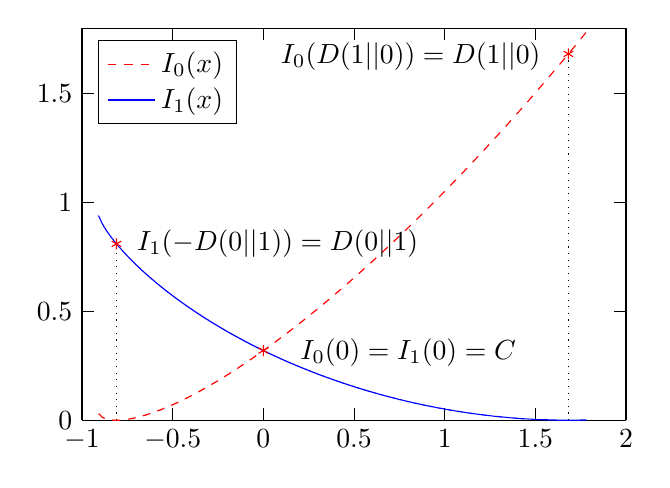 % This file was created by matlab2tikz.
%
%The latest updates can be retrieved from
%  http://www.mathworks.com/matlabcentral/fileexchange/22022-matlab2tikz-matlab2tikz
%where you can also make suggestions and rate matlab2tikz.
%
\begin{tikzpicture}

\begin{axis}
[%
width=2.72in,
height=1.96in,
at={(0.758in,0.481in)},
scale only axis,
separate axis lines,
every outer x axis line/.append style={black},
every x tick label/.append style={font=\color{black}},
every x tick/.append style={black},
xmin=-1,
xmax=2,
every outer y axis line/.append style={black},
every y tick label/.append style={font=\color{black}},
every y tick/.append style={black},
ymin=0,
ymax=1.8,
axis background/.style={fill=white},
legend pos=north west
]
\addplot [color=red,dashed]
  table[row sep=crcr]{%
-0.91	0.029\\
-0.909	0.029\\
-0.908	0.029\\
-0.907	0.028\\
-0.906	0.028\\
-0.905	0.027\\
-0.904	0.027\\
-0.903	0.026\\
-0.902	0.025\\
-0.901	0.025\\
-0.9	0.024\\
-0.899	0.023\\
-0.898	0.022\\
-0.897	0.022\\
-0.896	0.02\\
-0.895	0.019\\
-0.894	0.018\\
-0.893	0.017\\
-0.892	0.016\\
-0.891	0.016\\
-0.89	0.015\\
-0.889	0.014\\
-0.888	0.014\\
-0.887	0.013\\
-0.886	0.013\\
-0.885	0.012\\
-0.884	0.012\\
-0.883	0.011\\
-0.882	0.011\\
-0.881	0.011\\
-0.88	0.01\\
-0.879	0.01\\
-0.878	0.009\\
-0.877	0.009\\
-0.876	0.009\\
-0.875	0.008\\
-0.874	0.008\\
-0.873	0.008\\
-0.872	0.007\\
-0.871	0.007\\
-0.87	0.007\\
-0.869	0.007\\
-0.868	0.006\\
-0.867	0.006\\
-0.866	0.006\\
-0.865	0.006\\
-0.864	0.005\\
-0.863	0.005\\
-0.862	0.005\\
-0.861	0.005\\
-0.86	0.004\\
-0.859	0.004\\
-0.858	0.004\\
-0.857	0.004\\
-0.856	0.004\\
-0.855	0.003\\
-0.854	0.003\\
-0.853	0.003\\
-0.852	0.003\\
-0.851	0.003\\
-0.85	0.003\\
-0.849	0.003\\
-0.848	0.002\\
-0.847	0.002\\
-0.846	0.002\\
-0.845	0.002\\
-0.844	0.002\\
-0.843	0.002\\
-0.842	0.002\\
-0.841	0.002\\
-0.84	0.001\\
-0.839	0.001\\
-0.838	0.001\\
-0.837	0.001\\
-0.836	0.001\\
-0.835	0.001\\
-0.834	0.001\\
-0.833	0.001\\
-0.832	0.001\\
-0.831	0.001\\
-0.83	0.001\\
-0.829	0.001\\
-0.828	0.0\\
-0.827	0.0\\
-0.826	0.0\\
-0.825	0.0\\
-0.824	0.0\\
-0.823	0.0\\
-0.822	0.0\\
-0.821	0.0\\
-0.82	0.0\\
-0.819	0.0\\
-0.818	9.123e-005\\
-0.817	6.957e-005\\
-0.816	5.091e-005\\
-0.815	3.521e-005\\
-0.814	2.245e-005\\
-0.813	1.258e-005\\
-0.812	5.568e-006\\
-0.811	1.387e-006\\
-0.81	2.73e-017\\
-0.809	1.376e-006\\
-0.808	5.484e-006\\
-0.807	1.229e-005\\
-0.806	2.177e-005\\
-0.805	3.39e-005\\
-0.804	4.864e-005\\
-0.803	6.596e-005\\
-0.802	8.584e-005\\
-0.801	0.0\\
-0.8	0.0\\
-0.799	0.0\\
-0.798	0.0\\
-0.797	0.0\\
-0.796	0.0\\
-0.795	0.0\\
-0.794	0.0\\
-0.793	0.0\\
-0.792	0.0\\
-0.791	0.0\\
-0.79	0.001\\
-0.789	0.001\\
-0.788	0.001\\
-0.787	0.001\\
-0.786	0.001\\
-0.785	0.001\\
-0.784	0.001\\
-0.783	0.001\\
-0.782	0.001\\
-0.781	0.001\\
-0.78	0.001\\
-0.779	0.001\\
-0.778	0.001\\
-0.777	0.001\\
-0.776	0.001\\
-0.775	0.002\\
-0.774	0.002\\
-0.773	0.002\\
-0.772	0.002\\
-0.771	0.002\\
-0.77	0.002\\
-0.769	0.002\\
-0.768	0.002\\
-0.767	0.002\\
-0.766	0.002\\
-0.765	0.002\\
-0.764	0.003\\
-0.763	0.003\\
-0.762	0.003\\
-0.761	0.003\\
-0.76	0.003\\
-0.759	0.003\\
-0.758	0.003\\
-0.757	0.003\\
-0.756	0.003\\
-0.755	0.004\\
-0.754	0.004\\
-0.753	0.004\\
-0.752	0.004\\
-0.751	0.004\\
-0.75	0.004\\
-0.749	0.004\\
-0.748	0.004\\
-0.747	0.005\\
-0.746	0.005\\
-0.745	0.005\\
-0.744	0.005\\
-0.743	0.005\\
-0.742	0.005\\
-0.741	0.005\\
-0.74	0.005\\
-0.739	0.006\\
-0.738	0.006\\
-0.737	0.006\\
-0.736	0.006\\
-0.735	0.006\\
-0.734	0.006\\
-0.733	0.007\\
-0.732	0.007\\
-0.731	0.007\\
-0.73	0.007\\
-0.729	0.007\\
-0.728	0.007\\
-0.727	0.007\\
-0.726	0.008\\
-0.725	0.008\\
-0.724	0.008\\
-0.723	0.008\\
-0.722	0.008\\
-0.721	0.008\\
-0.72	0.009\\
-0.719	0.009\\
-0.718	0.009\\
-0.717	0.009\\
-0.716	0.009\\
-0.715	0.009\\
-0.714	0.01\\
-0.713	0.01\\
-0.712	0.01\\
-0.711	0.01\\
-0.71	0.01\\
-0.709	0.011\\
-0.708	0.011\\
-0.707	0.011\\
-0.706	0.011\\
-0.705	0.011\\
-0.704	0.012\\
-0.703	0.012\\
-0.702	0.012\\
-0.701	0.012\\
-0.7	0.012\\
-0.699	0.013\\
-0.698	0.013\\
-0.697	0.013\\
-0.696	0.013\\
-0.695	0.013\\
-0.694	0.014\\
-0.693	0.014\\
-0.692	0.014\\
-0.691	0.014\\
-0.69	0.014\\
-0.689	0.015\\
-0.688	0.015\\
-0.687	0.015\\
-0.686	0.015\\
-0.685	0.015\\
-0.684	0.016\\
-0.683	0.016\\
-0.682	0.016\\
-0.681	0.016\\
-0.68	0.017\\
-0.679	0.017\\
-0.678	0.017\\
-0.677	0.017\\
-0.676	0.017\\
-0.675	0.018\\
-0.674	0.018\\
-0.673	0.018\\
-0.672	0.018\\
-0.671	0.019\\
-0.67	0.019\\
-0.669	0.019\\
-0.668	0.019\\
-0.667	0.019\\
-0.666	0.02\\
-0.665	0.02\\
-0.664	0.02\\
-0.663	0.02\\
-0.662	0.021\\
-0.661	0.021\\
-0.66	0.021\\
-0.659	0.021\\
-0.658	0.022\\
-0.657	0.022\\
-0.656	0.022\\
-0.655	0.022\\
-0.654	0.023\\
-0.653	0.023\\
-0.652	0.023\\
-0.651	0.023\\
-0.65	0.024\\
-0.649	0.024\\
-0.648	0.024\\
-0.647	0.024\\
-0.646	0.025\\
-0.645	0.025\\
-0.644	0.025\\
-0.643	0.025\\
-0.642	0.026\\
-0.641	0.026\\
-0.64	0.026\\
-0.639	0.027\\
-0.638	0.027\\
-0.637	0.027\\
-0.636	0.027\\
-0.635	0.028\\
-0.634	0.028\\
-0.633	0.028\\
-0.632	0.028\\
-0.631	0.029\\
-0.63	0.029\\
-0.629	0.029\\
-0.628	0.029\\
-0.627	0.03\\
-0.626	0.03\\
-0.625	0.03\\
-0.624	0.031\\
-0.623	0.031\\
-0.622	0.031\\
-0.621	0.031\\
-0.62	0.032\\
-0.619	0.032\\
-0.618	0.032\\
-0.617	0.033\\
-0.616	0.033\\
-0.615	0.033\\
-0.614	0.033\\
-0.613	0.034\\
-0.612	0.034\\
-0.611	0.034\\
-0.61	0.035\\
-0.609	0.035\\
-0.608	0.035\\
-0.607	0.035\\
-0.606	0.036\\
-0.605	0.036\\
-0.604	0.036\\
-0.603	0.037\\
-0.602	0.037\\
-0.601	0.037\\
-0.6	0.038\\
-0.599	0.038\\
-0.598	0.038\\
-0.597	0.038\\
-0.596	0.039\\
-0.595	0.039\\
-0.594	0.039\\
-0.593	0.04\\
-0.592	0.04\\
-0.591	0.04\\
-0.59	0.041\\
-0.589	0.041\\
-0.588	0.041\\
-0.587	0.041\\
-0.586	0.042\\
-0.585	0.042\\
-0.584	0.042\\
-0.583	0.043\\
-0.582	0.043\\
-0.581	0.043\\
-0.58	0.044\\
-0.579	0.044\\
-0.578	0.044\\
-0.577	0.045\\
-0.576	0.045\\
-0.575	0.045\\
-0.574	0.046\\
-0.573	0.046\\
-0.572	0.046\\
-0.571	0.047\\
-0.57	0.047\\
-0.569	0.047\\
-0.568	0.048\\
-0.567	0.048\\
-0.566	0.048\\
-0.565	0.049\\
-0.564	0.049\\
-0.563	0.049\\
-0.562	0.049\\
-0.561	0.05\\
-0.56	0.05\\
-0.559	0.05\\
-0.558	0.051\\
-0.557	0.051\\
-0.556	0.051\\
-0.555	0.052\\
-0.554	0.052\\
-0.553	0.052\\
-0.552	0.053\\
-0.551	0.053\\
-0.55	0.054\\
-0.549	0.054\\
-0.548	0.054\\
-0.547	0.055\\
-0.546	0.055\\
-0.545	0.055\\
-0.544	0.056\\
-0.543	0.056\\
-0.542	0.056\\
-0.541	0.057\\
-0.54	0.057\\
-0.539	0.057\\
-0.538	0.058\\
-0.537	0.058\\
-0.536	0.058\\
-0.535	0.059\\
-0.534	0.059\\
-0.533	0.059\\
-0.532	0.06\\
-0.531	0.06\\
-0.53	0.06\\
-0.529	0.061\\
-0.528	0.061\\
-0.527	0.061\\
-0.526	0.062\\
-0.525	0.062\\
-0.524	0.063\\
-0.523	0.063\\
-0.522	0.063\\
-0.521	0.064\\
-0.52	0.064\\
-0.519	0.064\\
-0.518	0.065\\
-0.517	0.065\\
-0.516	0.065\\
-0.515	0.066\\
-0.514	0.066\\
-0.513	0.067\\
-0.512	0.067\\
-0.511	0.067\\
-0.51	0.068\\
-0.509	0.068\\
-0.508	0.068\\
-0.507	0.069\\
-0.506	0.069\\
-0.505	0.069\\
-0.504	0.07\\
-0.503	0.07\\
-0.502	0.071\\
-0.501	0.071\\
-0.5	0.071\\
-0.499	0.072\\
-0.498	0.072\\
-0.497	0.072\\
-0.496	0.073\\
-0.495	0.073\\
-0.494	0.074\\
-0.493	0.074\\
-0.492	0.074\\
-0.491	0.075\\
-0.49	0.075\\
-0.489	0.075\\
-0.488	0.076\\
-0.487	0.076\\
-0.486	0.077\\
-0.485	0.077\\
-0.484	0.077\\
-0.483	0.078\\
-0.482	0.078\\
-0.481	0.079\\
-0.48	0.079\\
-0.479	0.079\\
-0.478	0.08\\
-0.477	0.08\\
-0.476	0.08\\
-0.475	0.081\\
-0.474	0.081\\
-0.473	0.082\\
-0.472	0.082\\
-0.471	0.082\\
-0.47	0.083\\
-0.469	0.083\\
-0.468	0.084\\
-0.467	0.084\\
-0.466	0.084\\
-0.465	0.085\\
-0.464	0.085\\
-0.463	0.086\\
-0.462	0.086\\
-0.461	0.086\\
-0.46	0.087\\
-0.459	0.087\\
-0.458	0.088\\
-0.457	0.088\\
-0.456	0.088\\
-0.455	0.089\\
-0.454	0.089\\
-0.453	0.09\\
-0.452	0.09\\
-0.451	0.09\\
-0.45	0.091\\
-0.449	0.091\\
-0.448	0.092\\
-0.447	0.092\\
-0.446	0.092\\
-0.445	0.093\\
-0.444	0.093\\
-0.443	0.094\\
-0.442	0.094\\
-0.441	0.094\\
-0.44	0.095\\
-0.439	0.095\\
-0.438	0.096\\
-0.437	0.096\\
-0.436	0.096\\
-0.435	0.097\\
-0.434	0.097\\
-0.433	0.098\\
-0.432	0.098\\
-0.431	0.099\\
-0.43	0.099\\
-0.429	0.099\\
-0.428	0.1\\
-0.427	0.1\\
-0.426	0.101\\
-0.425	0.101\\
-0.424	0.101\\
-0.423	0.102\\
-0.422	0.102\\
-0.421	0.103\\
-0.42	0.103\\
-0.419	0.104\\
-0.418	0.104\\
-0.417	0.104\\
-0.416	0.105\\
-0.415	0.105\\
-0.414	0.106\\
-0.413	0.106\\
-0.412	0.107\\
-0.411	0.107\\
-0.41	0.107\\
-0.409	0.108\\
-0.408	0.108\\
-0.407	0.109\\
-0.406	0.109\\
-0.405	0.11\\
-0.404	0.11\\
-0.403	0.11\\
-0.402	0.111\\
-0.401	0.111\\
-0.4	0.112\\
-0.399	0.112\\
-0.398	0.113\\
-0.397	0.113\\
-0.396	0.113\\
-0.395	0.114\\
-0.394	0.114\\
-0.393	0.115\\
-0.392	0.115\\
-0.391	0.116\\
-0.39	0.116\\
-0.389	0.116\\
-0.388	0.117\\
-0.387	0.117\\
-0.386	0.118\\
-0.385	0.118\\
-0.384	0.119\\
-0.383	0.119\\
-0.382	0.12\\
-0.381	0.12\\
-0.38	0.12\\
-0.379	0.121\\
-0.378	0.121\\
-0.377	0.122\\
-0.376	0.122\\
-0.375	0.123\\
-0.374	0.123\\
-0.373	0.124\\
-0.372	0.124\\
-0.371	0.124\\
-0.37	0.125\\
-0.369	0.125\\
-0.368	0.126\\
-0.367	0.126\\
-0.366	0.127\\
-0.365	0.127\\
-0.364	0.128\\
-0.363	0.128\\
-0.362	0.128\\
-0.361	0.129\\
-0.36	0.129\\
-0.359	0.13\\
-0.358	0.13\\
-0.357	0.131\\
-0.356	0.131\\
-0.355	0.132\\
-0.354	0.132\\
-0.353	0.133\\
-0.352	0.133\\
-0.351	0.133\\
-0.35	0.134\\
-0.349	0.134\\
-0.348	0.135\\
-0.347	0.135\\
-0.346	0.136\\
-0.345	0.136\\
-0.344	0.137\\
-0.343	0.137\\
-0.342	0.138\\
-0.341	0.138\\
-0.34	0.139\\
-0.339	0.139\\
-0.338	0.139\\
-0.337	0.14\\
-0.336	0.14\\
-0.335	0.141\\
-0.334	0.141\\
-0.333	0.142\\
-0.332	0.142\\
-0.331	0.143\\
-0.33	0.143\\
-0.329	0.144\\
-0.328	0.144\\
-0.327	0.145\\
-0.326	0.145\\
-0.325	0.145\\
-0.324	0.146\\
-0.323	0.146\\
-0.322	0.147\\
-0.321	0.147\\
-0.32	0.148\\
-0.319	0.148\\
-0.318	0.149\\
-0.317	0.149\\
-0.316	0.15\\
-0.315	0.15\\
-0.314	0.151\\
-0.313	0.151\\
-0.312	0.152\\
-0.311	0.152\\
-0.31	0.153\\
-0.309	0.153\\
-0.308	0.154\\
-0.307	0.154\\
-0.306	0.154\\
-0.305	0.155\\
-0.304	0.155\\
-0.303	0.156\\
-0.302	0.156\\
-0.301	0.157\\
-0.3	0.157\\
-0.299	0.158\\
-0.298	0.158\\
-0.297	0.159\\
-0.296	0.159\\
-0.295	0.16\\
-0.294	0.16\\
-0.293	0.161\\
-0.292	0.161\\
-0.291	0.162\\
-0.29	0.162\\
-0.289	0.163\\
-0.288	0.163\\
-0.287	0.164\\
-0.286	0.164\\
-0.285	0.165\\
-0.284	0.165\\
-0.283	0.166\\
-0.282	0.166\\
-0.281	0.167\\
-0.28	0.167\\
-0.279	0.168\\
-0.278	0.168\\
-0.277	0.169\\
-0.276	0.169\\
-0.275	0.17\\
-0.274	0.17\\
-0.273	0.171\\
-0.272	0.171\\
-0.271	0.171\\
-0.27	0.172\\
-0.269	0.172\\
-0.268	0.173\\
-0.267	0.173\\
-0.266	0.174\\
-0.265	0.174\\
-0.264	0.175\\
-0.263	0.175\\
-0.262	0.176\\
-0.261	0.176\\
-0.26	0.177\\
-0.259	0.177\\
-0.258	0.178\\
-0.257	0.178\\
-0.256	0.179\\
-0.255	0.179\\
-0.254	0.18\\
-0.253	0.18\\
-0.252	0.181\\
-0.251	0.181\\
-0.25	0.182\\
-0.249	0.182\\
-0.248	0.183\\
-0.247	0.183\\
-0.246	0.184\\
-0.245	0.184\\
-0.244	0.185\\
-0.243	0.185\\
-0.242	0.186\\
-0.241	0.186\\
-0.24	0.187\\
-0.239	0.188\\
-0.238	0.188\\
-0.237	0.189\\
-0.236	0.189\\
-0.235	0.19\\
-0.234	0.19\\
-0.233	0.191\\
-0.232	0.191\\
-0.231	0.192\\
-0.23	0.192\\
-0.229	0.193\\
-0.228	0.193\\
-0.227	0.194\\
-0.226	0.194\\
-0.225	0.195\\
-0.224	0.195\\
-0.223	0.196\\
-0.222	0.196\\
-0.221	0.197\\
-0.22	0.197\\
-0.219	0.198\\
-0.218	0.198\\
-0.217	0.199\\
-0.216	0.199\\
-0.215	0.2\\
-0.214	0.2\\
-0.213	0.201\\
-0.212	0.201\\
-0.211	0.202\\
-0.21	0.202\\
-0.209	0.203\\
-0.208	0.203\\
-0.207	0.204\\
-0.206	0.204\\
-0.205	0.205\\
-0.204	0.206\\
-0.203	0.206\\
-0.202	0.207\\
-0.201	0.207\\
-0.2	0.208\\
-0.199	0.208\\
-0.198	0.209\\
-0.197	0.209\\
-0.196	0.21\\
-0.195	0.21\\
-0.194	0.211\\
-0.193	0.211\\
-0.192	0.212\\
-0.191	0.212\\
-0.19	0.213\\
-0.189	0.213\\
-0.188	0.214\\
-0.187	0.214\\
-0.186	0.215\\
-0.185	0.215\\
-0.184	0.216\\
-0.183	0.217\\
-0.182	0.217\\
-0.181	0.218\\
-0.18	0.218\\
-0.179	0.219\\
-0.178	0.219\\
-0.177	0.22\\
-0.176	0.22\\
-0.175	0.221\\
-0.174	0.221\\
-0.173	0.222\\
-0.172	0.222\\
-0.171	0.223\\
-0.17	0.223\\
-0.169	0.224\\
-0.168	0.225\\
-0.167	0.225\\
-0.166	0.226\\
-0.165	0.226\\
-0.164	0.227\\
-0.163	0.227\\
-0.162	0.228\\
-0.161	0.228\\
-0.16	0.229\\
-0.159	0.229\\
-0.158	0.23\\
-0.157	0.23\\
-0.156	0.231\\
-0.155	0.232\\
-0.154	0.232\\
-0.153	0.233\\
-0.152	0.233\\
-0.151	0.234\\
-0.15	0.234\\
-0.149	0.235\\
-0.148	0.235\\
-0.147	0.236\\
-0.146	0.236\\
-0.145	0.237\\
-0.144	0.238\\
-0.143	0.238\\
-0.142	0.239\\
-0.141	0.239\\
-0.14	0.24\\
-0.139	0.24\\
-0.138	0.241\\
-0.137	0.241\\
-0.136	0.242\\
-0.135	0.242\\
-0.134	0.243\\
-0.133	0.244\\
-0.132	0.244\\
-0.131	0.245\\
-0.13	0.245\\
-0.129	0.246\\
-0.128	0.246\\
-0.127	0.247\\
-0.126	0.247\\
-0.125	0.248\\
-0.124	0.248\\
-0.123	0.249\\
-0.122	0.25\\
-0.121	0.25\\
-0.12	0.251\\
-0.119	0.251\\
-0.118	0.252\\
-0.117	0.252\\
-0.116	0.253\\
-0.115	0.253\\
-0.114	0.254\\
-0.113	0.255\\
-0.112	0.255\\
-0.111	0.256\\
-0.11	0.256\\
-0.109	0.257\\
-0.108	0.257\\
-0.107	0.258\\
-0.106	0.258\\
-0.105	0.259\\
-0.104	0.26\\
-0.103	0.26\\
-0.102	0.261\\
-0.101	0.261\\
-0.1	0.262\\
-0.099	0.262\\
-0.098	0.263\\
-0.097	0.264\\
-0.096	0.264\\
-0.095	0.265\\
-0.094	0.265\\
-0.093	0.266\\
-0.092	0.266\\
-0.091	0.267\\
-0.09	0.267\\
-0.089	0.268\\
-0.088	0.269\\
-0.087	0.269\\
-0.086	0.27\\
-0.085	0.27\\
-0.084	0.271\\
-0.083	0.271\\
-0.082	0.272\\
-0.081	0.273\\
-0.08	0.273\\
-0.079	0.274\\
-0.078	0.274\\
-0.077	0.275\\
-0.076	0.275\\
-0.075	0.276\\
-0.074	0.277\\
-0.073	0.277\\
-0.072	0.278\\
-0.071	0.278\\
-0.07	0.279\\
-0.069	0.279\\
-0.068	0.28\\
-0.067	0.281\\
-0.066	0.281\\
-0.065	0.282\\
-0.064	0.282\\
-0.063	0.283\\
-0.062	0.283\\
-0.061	0.284\\
-0.06	0.285\\
-0.059	0.285\\
-0.058	0.286\\
-0.057	0.286\\
-0.056	0.287\\
-0.055	0.287\\
-0.054	0.288\\
-0.053	0.289\\
-0.052	0.289\\
-0.051	0.29\\
-0.05	0.29\\
-0.049	0.291\\
-0.048	0.291\\
-0.047	0.292\\
-0.046	0.293\\
-0.045	0.293\\
-0.044	0.294\\
-0.043	0.294\\
-0.042	0.295\\
-0.041	0.296\\
-0.04	0.296\\
-0.039	0.297\\
-0.038	0.297\\
-0.037	0.298\\
-0.036	0.298\\
-0.035	0.299\\
-0.034	0.3\\
-0.033	0.3\\
-0.032	0.301\\
-0.031	0.301\\
-0.03	0.302\\
-0.029	0.303\\
-0.028	0.303\\
-0.027	0.304\\
-0.026	0.304\\
-0.025	0.305\\
-0.024	0.305\\
-0.023	0.306\\
-0.022	0.307\\
-0.021	0.307\\
-0.02	0.308\\
-0.019	0.308\\
-0.018	0.309\\
-0.017	0.31\\
-0.016	0.31\\
-0.015	0.311\\
-0.014	0.311\\
-0.013	0.312\\
-0.012	0.313\\
-0.011	0.313\\
-0.01	0.314\\
-0.009	0.314\\
-0.008	0.315\\
-0.007	0.316\\
-0.006	0.316\\
-0.005	0.317\\
-0.004	0.317\\
-0.003	0.318\\
-0.002	0.318\\
-0.001	0.319\\
-0.0	0.32\\
0.001	0.32\\
0.002	0.321\\
0.003	0.321\\
0.004	0.322\\
0.005	0.323\\
0.006	0.323\\
0.007	0.324\\
0.008	0.324\\
0.009	0.325\\
0.01	0.326\\
0.011	0.326\\
0.012	0.327\\
0.013	0.327\\
0.014	0.328\\
0.015	0.329\\
0.016	0.329\\
0.017	0.33\\
0.018	0.33\\
0.019	0.331\\
0.02	0.332\\
0.021	0.332\\
0.022	0.333\\
0.023	0.333\\
0.024	0.334\\
0.025	0.335\\
0.026	0.335\\
0.027	0.336\\
0.028	0.336\\
0.029	0.337\\
0.03	0.338\\
0.031	0.338\\
0.032	0.339\\
0.033	0.339\\
0.034	0.34\\
0.035	0.341\\
0.036	0.341\\
0.037	0.342\\
0.038	0.343\\
0.039	0.343\\
0.04	0.344\\
0.041	0.344\\
0.042	0.345\\
0.043	0.346\\
0.044	0.346\\
0.045	0.347\\
0.046	0.347\\
0.047	0.348\\
0.048	0.349\\
0.049	0.349\\
0.05	0.35\\
0.051	0.35\\
0.052	0.351\\
0.053	0.352\\
0.054	0.352\\
0.055	0.353\\
0.056	0.354\\
0.057	0.354\\
0.058	0.355\\
0.059	0.355\\
0.06	0.356\\
0.061	0.357\\
0.062	0.357\\
0.063	0.358\\
0.064	0.358\\
0.065	0.359\\
0.066	0.36\\
0.067	0.36\\
0.068	0.361\\
0.069	0.361\\
0.07	0.362\\
0.071	0.363\\
0.072	0.363\\
0.073	0.364\\
0.074	0.365\\
0.075	0.365\\
0.076	0.366\\
0.077	0.366\\
0.078	0.367\\
0.079	0.368\\
0.08	0.368\\
0.081	0.369\\
0.082	0.37\\
0.083	0.37\\
0.084	0.371\\
0.085	0.371\\
0.086	0.372\\
0.087	0.373\\
0.088	0.373\\
0.089	0.374\\
0.09	0.375\\
0.091	0.375\\
0.092	0.376\\
0.093	0.376\\
0.094	0.377\\
0.095	0.378\\
0.096	0.378\\
0.097	0.379\\
0.098	0.38\\
0.099	0.38\\
0.1	0.381\\
0.101	0.381\\
0.102	0.382\\
0.103	0.383\\
0.104	0.383\\
0.105	0.384\\
0.106	0.385\\
0.107	0.385\\
0.108	0.386\\
0.109	0.386\\
0.11	0.387\\
0.111	0.388\\
0.112	0.388\\
0.113	0.389\\
0.114	0.39\\
0.115	0.39\\
0.116	0.391\\
0.117	0.391\\
0.118	0.392\\
0.119	0.393\\
0.12	0.393\\
0.121	0.394\\
0.122	0.395\\
0.123	0.395\\
0.124	0.396\\
0.125	0.397\\
0.126	0.397\\
0.127	0.398\\
0.128	0.398\\
0.129	0.399\\
0.13	0.4\\
0.131	0.4\\
0.132	0.401\\
0.133	0.402\\
0.134	0.402\\
0.135	0.403\\
0.136	0.404\\
0.137	0.404\\
0.138	0.405\\
0.139	0.405\\
0.14	0.406\\
0.141	0.407\\
0.142	0.407\\
0.143	0.408\\
0.144	0.409\\
0.145	0.409\\
0.146	0.41\\
0.147	0.411\\
0.148	0.411\\
0.149	0.412\\
0.15	0.412\\
0.151	0.413\\
0.152	0.414\\
0.153	0.414\\
0.154	0.415\\
0.155	0.416\\
0.156	0.416\\
0.157	0.417\\
0.158	0.418\\
0.159	0.418\\
0.16	0.419\\
0.161	0.42\\
0.162	0.42\\
0.163	0.421\\
0.164	0.422\\
0.165	0.422\\
0.166	0.423\\
0.167	0.423\\
0.168	0.424\\
0.169	0.425\\
0.17	0.425\\
0.171	0.426\\
0.172	0.427\\
0.173	0.427\\
0.174	0.428\\
0.175	0.429\\
0.176	0.429\\
0.177	0.43\\
0.178	0.431\\
0.179	0.431\\
0.18	0.432\\
0.181	0.433\\
0.182	0.433\\
0.183	0.434\\
0.184	0.434\\
0.185	0.435\\
0.186	0.436\\
0.187	0.436\\
0.188	0.437\\
0.189	0.438\\
0.19	0.438\\
0.191	0.439\\
0.192	0.44\\
0.193	0.44\\
0.194	0.441\\
0.195	0.442\\
0.196	0.442\\
0.197	0.443\\
0.198	0.444\\
0.199	0.444\\
0.2	0.445\\
0.201	0.446\\
0.202	0.446\\
0.203	0.447\\
0.204	0.448\\
0.205	0.448\\
0.206	0.449\\
0.207	0.45\\
0.208	0.45\\
0.209	0.451\\
0.21	0.452\\
0.211	0.452\\
0.212	0.453\\
0.213	0.454\\
0.214	0.454\\
0.215	0.455\\
0.216	0.455\\
0.217	0.456\\
0.218	0.457\\
0.219	0.457\\
0.22	0.458\\
0.221	0.459\\
0.222	0.459\\
0.223	0.46\\
0.224	0.461\\
0.225	0.461\\
0.226	0.462\\
0.227	0.463\\
0.228	0.463\\
0.229	0.464\\
0.23	0.465\\
0.231	0.465\\
0.232	0.466\\
0.233	0.467\\
0.234	0.467\\
0.235	0.468\\
0.236	0.469\\
0.237	0.469\\
0.238	0.47\\
0.239	0.471\\
0.24	0.471\\
0.241	0.472\\
0.242	0.473\\
0.243	0.473\\
0.244	0.474\\
0.245	0.475\\
0.246	0.475\\
0.247	0.476\\
0.248	0.477\\
0.249	0.477\\
0.25	0.478\\
0.251	0.479\\
0.252	0.479\\
0.253	0.48\\
0.254	0.481\\
0.255	0.481\\
0.256	0.482\\
0.257	0.483\\
0.258	0.483\\
0.259	0.484\\
0.26	0.485\\
0.261	0.485\\
0.262	0.486\\
0.263	0.487\\
0.264	0.488\\
0.265	0.488\\
0.266	0.489\\
0.267	0.49\\
0.268	0.49\\
0.269	0.491\\
0.27	0.492\\
0.271	0.492\\
0.272	0.493\\
0.273	0.494\\
0.274	0.494\\
0.275	0.495\\
0.276	0.496\\
0.277	0.496\\
0.278	0.497\\
0.279	0.498\\
0.28	0.498\\
0.281	0.499\\
0.282	0.5\\
0.283	0.5\\
0.284	0.501\\
0.285	0.502\\
0.286	0.502\\
0.287	0.503\\
0.288	0.504\\
0.289	0.504\\
0.29	0.505\\
0.291	0.506\\
0.292	0.507\\
0.293	0.507\\
0.294	0.508\\
0.295	0.509\\
0.296	0.509\\
0.297	0.51\\
0.298	0.511\\
0.299	0.511\\
0.3	0.512\\
0.301	0.513\\
0.302	0.513\\
0.303	0.514\\
0.304	0.515\\
0.305	0.515\\
0.306	0.516\\
0.307	0.517\\
0.308	0.517\\
0.309	0.518\\
0.31	0.519\\
0.311	0.52\\
0.312	0.52\\
0.313	0.521\\
0.314	0.522\\
0.315	0.522\\
0.316	0.523\\
0.317	0.524\\
0.318	0.524\\
0.319	0.525\\
0.32	0.526\\
0.321	0.526\\
0.322	0.527\\
0.323	0.528\\
0.324	0.528\\
0.325	0.529\\
0.326	0.53\\
0.327	0.531\\
0.328	0.531\\
0.329	0.532\\
0.33	0.533\\
0.331	0.533\\
0.332	0.534\\
0.333	0.535\\
0.334	0.535\\
0.335	0.536\\
0.336	0.537\\
0.337	0.537\\
0.338	0.538\\
0.339	0.539\\
0.34	0.54\\
0.341	0.54\\
0.342	0.541\\
0.343	0.542\\
0.344	0.542\\
0.345	0.543\\
0.346	0.544\\
0.347	0.544\\
0.348	0.545\\
0.349	0.546\\
0.35	0.546\\
0.351	0.547\\
0.352	0.548\\
0.353	0.549\\
0.354	0.549\\
0.355	0.55\\
0.356	0.551\\
0.357	0.551\\
0.358	0.552\\
0.359	0.553\\
0.36	0.553\\
0.361	0.554\\
0.362	0.555\\
0.363	0.556\\
0.364	0.556\\
0.365	0.557\\
0.366	0.558\\
0.367	0.558\\
0.368	0.559\\
0.369	0.56\\
0.37	0.56\\
0.371	0.561\\
0.372	0.562\\
0.373	0.563\\
0.374	0.563\\
0.375	0.564\\
0.376	0.565\\
0.377	0.565\\
0.378	0.566\\
0.379	0.567\\
0.38	0.568\\
0.381	0.568\\
0.382	0.569\\
0.383	0.57\\
0.384	0.57\\
0.385	0.571\\
0.386	0.572\\
0.387	0.572\\
0.388	0.573\\
0.389	0.574\\
0.39	0.575\\
0.391	0.575\\
0.392	0.576\\
0.393	0.577\\
0.394	0.577\\
0.395	0.578\\
0.396	0.579\\
0.397	0.58\\
0.398	0.58\\
0.399	0.581\\
0.4	0.582\\
0.401	0.582\\
0.402	0.583\\
0.403	0.584\\
0.404	0.585\\
0.405	0.585\\
0.406	0.586\\
0.407	0.587\\
0.408	0.587\\
0.409	0.588\\
0.41	0.589\\
0.411	0.59\\
0.412	0.59\\
0.413	0.591\\
0.414	0.592\\
0.415	0.592\\
0.416	0.593\\
0.417	0.594\\
0.418	0.595\\
0.419	0.595\\
0.42	0.596\\
0.421	0.597\\
0.422	0.597\\
0.423	0.598\\
0.424	0.599\\
0.425	0.6\\
0.426	0.6\\
0.427	0.601\\
0.428	0.602\\
0.429	0.602\\
0.43	0.603\\
0.431	0.604\\
0.432	0.605\\
0.433	0.605\\
0.434	0.606\\
0.435	0.607\\
0.436	0.607\\
0.437	0.608\\
0.438	0.609\\
0.439	0.61\\
0.44	0.61\\
0.441	0.611\\
0.442	0.612\\
0.443	0.612\\
0.444	0.613\\
0.445	0.614\\
0.446	0.615\\
0.447	0.615\\
0.448	0.616\\
0.449	0.617\\
0.45	0.618\\
0.451	0.618\\
0.452	0.619\\
0.453	0.62\\
0.454	0.62\\
0.455	0.621\\
0.456	0.622\\
0.457	0.623\\
0.458	0.623\\
0.459	0.624\\
0.46	0.625\\
0.461	0.625\\
0.462	0.626\\
0.463	0.627\\
0.464	0.628\\
0.465	0.628\\
0.466	0.629\\
0.467	0.63\\
0.468	0.631\\
0.469	0.631\\
0.47	0.632\\
0.471	0.633\\
0.472	0.633\\
0.473	0.634\\
0.474	0.635\\
0.475	0.636\\
0.476	0.636\\
0.477	0.637\\
0.478	0.638\\
0.479	0.639\\
0.48	0.639\\
0.481	0.64\\
0.482	0.641\\
0.483	0.642\\
0.484	0.642\\
0.485	0.643\\
0.486	0.644\\
0.487	0.644\\
0.488	0.645\\
0.489	0.646\\
0.49	0.647\\
0.491	0.647\\
0.492	0.648\\
0.493	0.649\\
0.494	0.65\\
0.495	0.65\\
0.496	0.651\\
0.497	0.652\\
0.498	0.652\\
0.499	0.653\\
0.5	0.654\\
0.501	0.655\\
0.502	0.655\\
0.503	0.656\\
0.504	0.657\\
0.505	0.658\\
0.506	0.658\\
0.507	0.659\\
0.508	0.66\\
0.509	0.661\\
0.51	0.661\\
0.511	0.662\\
0.512	0.663\\
0.513	0.664\\
0.514	0.664\\
0.515	0.665\\
0.516	0.666\\
0.517	0.667\\
0.518	0.667\\
0.519	0.668\\
0.52	0.669\\
0.521	0.669\\
0.522	0.67\\
0.523	0.671\\
0.524	0.672\\
0.525	0.672\\
0.526	0.673\\
0.527	0.674\\
0.528	0.675\\
0.529	0.675\\
0.53	0.676\\
0.531	0.677\\
0.532	0.678\\
0.533	0.678\\
0.534	0.679\\
0.535	0.68\\
0.536	0.681\\
0.537	0.681\\
0.538	0.682\\
0.539	0.683\\
0.54	0.684\\
0.541	0.684\\
0.542	0.685\\
0.543	0.686\\
0.544	0.687\\
0.545	0.687\\
0.546	0.688\\
0.547	0.689\\
0.548	0.69\\
0.549	0.69\\
0.55	0.691\\
0.551	0.692\\
0.552	0.693\\
0.553	0.693\\
0.554	0.694\\
0.555	0.695\\
0.556	0.696\\
0.557	0.696\\
0.558	0.697\\
0.559	0.698\\
0.56	0.699\\
0.561	0.699\\
0.562	0.7\\
0.563	0.701\\
0.564	0.702\\
0.565	0.702\\
0.566	0.703\\
0.567	0.704\\
0.568	0.705\\
0.569	0.705\\
0.57	0.706\\
0.571	0.707\\
0.572	0.708\\
0.573	0.708\\
0.574	0.709\\
0.575	0.71\\
0.576	0.711\\
0.577	0.711\\
0.578	0.712\\
0.579	0.713\\
0.58	0.714\\
0.581	0.714\\
0.582	0.715\\
0.583	0.716\\
0.584	0.717\\
0.585	0.717\\
0.586	0.718\\
0.587	0.719\\
0.588	0.72\\
0.589	0.72\\
0.59	0.721\\
0.591	0.722\\
0.592	0.723\\
0.593	0.723\\
0.594	0.724\\
0.595	0.725\\
0.596	0.726\\
0.597	0.726\\
0.598	0.727\\
0.599	0.728\\
0.6	0.729\\
0.601	0.729\\
0.602	0.73\\
0.603	0.731\\
0.604	0.732\\
0.605	0.733\\
0.606	0.733\\
0.607	0.734\\
0.608	0.735\\
0.609	0.736\\
0.61	0.736\\
0.611	0.737\\
0.612	0.738\\
0.613	0.739\\
0.614	0.739\\
0.615	0.74\\
0.616	0.741\\
0.617	0.742\\
0.618	0.742\\
0.619	0.743\\
0.62	0.744\\
0.621	0.745\\
0.622	0.745\\
0.623	0.746\\
0.624	0.747\\
0.625	0.748\\
0.626	0.749\\
0.627	0.749\\
0.628	0.75\\
0.629	0.751\\
0.63	0.752\\
0.631	0.752\\
0.632	0.753\\
0.633	0.754\\
0.634	0.755\\
0.635	0.755\\
0.636	0.756\\
0.637	0.757\\
0.638	0.758\\
0.639	0.759\\
0.64	0.759\\
0.641	0.76\\
0.642	0.761\\
0.643	0.762\\
0.644	0.762\\
0.645	0.763\\
0.646	0.764\\
0.647	0.765\\
0.648	0.765\\
0.649	0.766\\
0.65	0.767\\
0.651	0.768\\
0.652	0.769\\
0.653	0.769\\
0.654	0.77\\
0.655	0.771\\
0.656	0.772\\
0.657	0.772\\
0.658	0.773\\
0.659	0.774\\
0.66	0.775\\
0.661	0.776\\
0.662	0.776\\
0.663	0.777\\
0.664	0.778\\
0.665	0.779\\
0.666	0.779\\
0.667	0.78\\
0.668	0.781\\
0.669	0.782\\
0.67	0.782\\
0.671	0.783\\
0.672	0.784\\
0.673	0.785\\
0.674	0.786\\
0.675	0.786\\
0.676	0.787\\
0.677	0.788\\
0.678	0.789\\
0.679	0.789\\
0.68	0.79\\
0.681	0.791\\
0.682	0.792\\
0.683	0.793\\
0.684	0.793\\
0.685	0.794\\
0.686	0.795\\
0.687	0.796\\
0.688	0.796\\
0.689	0.797\\
0.69	0.798\\
0.691	0.799\\
0.692	0.8\\
0.693	0.8\\
0.694	0.801\\
0.695	0.802\\
0.696	0.803\\
0.697	0.804\\
0.698	0.804\\
0.699	0.805\\
0.7	0.806\\
0.701	0.807\\
0.702	0.807\\
0.703	0.808\\
0.704	0.809\\
0.705	0.81\\
0.706	0.811\\
0.707	0.811\\
0.708	0.812\\
0.709	0.813\\
0.71	0.814\\
0.711	0.815\\
0.712	0.815\\
0.713	0.816\\
0.714	0.817\\
0.715	0.818\\
0.716	0.818\\
0.717	0.819\\
0.718	0.82\\
0.719	0.821\\
0.72	0.822\\
0.721	0.822\\
0.722	0.823\\
0.723	0.824\\
0.724	0.825\\
0.725	0.826\\
0.726	0.826\\
0.727	0.827\\
0.728	0.828\\
0.729	0.829\\
0.73	0.829\\
0.731	0.83\\
0.732	0.831\\
0.733	0.832\\
0.734	0.833\\
0.735	0.833\\
0.736	0.834\\
0.737	0.835\\
0.738	0.836\\
0.739	0.837\\
0.74	0.837\\
0.741	0.838\\
0.742	0.839\\
0.743	0.84\\
0.744	0.841\\
0.745	0.841\\
0.746	0.842\\
0.747	0.843\\
0.748	0.844\\
0.749	0.845\\
0.75	0.845\\
0.751	0.846\\
0.752	0.847\\
0.753	0.848\\
0.754	0.849\\
0.755	0.849\\
0.756	0.85\\
0.757	0.851\\
0.758	0.852\\
0.759	0.852\\
0.76	0.853\\
0.761	0.854\\
0.762	0.855\\
0.763	0.856\\
0.764	0.856\\
0.765	0.857\\
0.766	0.858\\
0.767	0.859\\
0.768	0.86\\
0.769	0.86\\
0.77	0.861\\
0.771	0.862\\
0.772	0.863\\
0.773	0.864\\
0.774	0.864\\
0.775	0.865\\
0.776	0.866\\
0.777	0.867\\
0.778	0.868\\
0.779	0.868\\
0.78	0.869\\
0.781	0.87\\
0.782	0.871\\
0.783	0.872\\
0.784	0.872\\
0.785	0.873\\
0.786	0.874\\
0.787	0.875\\
0.788	0.876\\
0.789	0.876\\
0.79	0.877\\
0.791	0.878\\
0.792	0.879\\
0.793	0.88\\
0.794	0.881\\
0.795	0.881\\
0.796	0.882\\
0.797	0.883\\
0.798	0.884\\
0.799	0.885\\
0.8	0.885\\
0.801	0.886\\
0.802	0.887\\
0.803	0.888\\
0.804	0.889\\
0.805	0.889\\
0.806	0.89\\
0.807	0.891\\
0.808	0.892\\
0.809	0.893\\
0.81	0.893\\
0.811	0.894\\
0.812	0.895\\
0.813	0.896\\
0.814	0.897\\
0.815	0.897\\
0.816	0.898\\
0.817	0.899\\
0.818	0.9\\
0.819	0.901\\
0.82	0.902\\
0.821	0.902\\
0.822	0.903\\
0.823	0.904\\
0.824	0.905\\
0.825	0.906\\
0.826	0.906\\
0.827	0.907\\
0.828	0.908\\
0.829	0.909\\
0.83	0.91\\
0.831	0.91\\
0.832	0.911\\
0.833	0.912\\
0.834	0.913\\
0.835	0.914\\
0.836	0.915\\
0.837	0.915\\
0.838	0.916\\
0.839	0.917\\
0.84	0.918\\
0.841	0.919\\
0.842	0.919\\
0.843	0.92\\
0.844	0.921\\
0.845	0.922\\
0.846	0.923\\
0.847	0.923\\
0.848	0.924\\
0.849	0.925\\
0.85	0.926\\
0.851	0.927\\
0.852	0.928\\
0.853	0.928\\
0.854	0.929\\
0.855	0.93\\
0.856	0.931\\
0.857	0.932\\
0.858	0.932\\
0.859	0.933\\
0.86	0.934\\
0.861	0.935\\
0.862	0.936\\
0.863	0.937\\
0.864	0.937\\
0.865	0.938\\
0.866	0.939\\
0.867	0.94\\
0.868	0.941\\
0.869	0.942\\
0.87	0.942\\
0.871	0.943\\
0.872	0.944\\
0.873	0.945\\
0.874	0.946\\
0.875	0.946\\
0.876	0.947\\
0.877	0.948\\
0.878	0.949\\
0.879	0.95\\
0.88	0.951\\
0.881	0.951\\
0.882	0.952\\
0.883	0.953\\
0.884	0.954\\
0.885	0.955\\
0.886	0.956\\
0.887	0.956\\
0.888	0.957\\
0.889	0.958\\
0.89	0.959\\
0.891	0.96\\
0.892	0.96\\
0.893	0.961\\
0.894	0.962\\
0.895	0.963\\
0.896	0.964\\
0.897	0.965\\
0.898	0.965\\
0.899	0.966\\
0.9	0.967\\
0.901	0.968\\
0.902	0.969\\
0.903	0.97\\
0.904	0.97\\
0.905	0.971\\
0.906	0.972\\
0.907	0.973\\
0.908	0.974\\
0.909	0.975\\
0.91	0.975\\
0.911	0.976\\
0.912	0.977\\
0.913	0.978\\
0.914	0.979\\
0.915	0.98\\
0.916	0.98\\
0.917	0.981\\
0.918	0.982\\
0.919	0.983\\
0.92	0.984\\
0.921	0.985\\
0.922	0.985\\
0.923	0.986\\
0.924	0.987\\
0.925	0.988\\
0.926	0.989\\
0.927	0.99\\
0.928	0.99\\
0.929	0.991\\
0.93	0.992\\
0.931	0.993\\
0.932	0.994\\
0.933	0.995\\
0.934	0.995\\
0.935	0.996\\
0.936	0.997\\
0.937	0.998\\
0.938	0.999\\
0.939	1.0\\
0.94	1.0\\
0.941	1.001\\
0.942	1.002\\
0.943	1.003\\
0.944	1.004\\
0.945	1.005\\
0.946	1.005\\
0.947	1.006\\
0.948	1.007\\
0.949	1.008\\
0.95	1.009\\
0.951	1.01\\
0.952	1.01\\
0.953	1.011\\
0.954	1.012\\
0.955	1.013\\
0.956	1.014\\
0.957	1.015\\
0.958	1.016\\
0.959	1.016\\
0.96	1.017\\
0.961	1.018\\
0.962	1.019\\
0.963	1.02\\
0.964	1.021\\
0.965	1.021\\
0.966	1.022\\
0.967	1.023\\
0.968	1.024\\
0.969	1.025\\
0.97	1.026\\
0.971	1.026\\
0.972	1.027\\
0.973	1.028\\
0.974	1.029\\
0.975	1.03\\
0.976	1.031\\
0.977	1.032\\
0.978	1.032\\
0.979	1.033\\
0.98	1.034\\
0.981	1.035\\
0.982	1.036\\
0.983	1.037\\
0.984	1.037\\
0.985	1.038\\
0.986	1.039\\
0.987	1.04\\
0.988	1.041\\
0.989	1.042\\
0.99	1.043\\
0.991	1.043\\
0.992	1.044\\
0.993	1.045\\
0.994	1.046\\
0.995	1.047\\
0.996	1.048\\
0.997	1.048\\
0.998	1.049\\
0.999	1.05\\
1.0	1.051\\
1.001	1.052\\
1.002	1.053\\
1.003	1.054\\
1.004	1.054\\
1.005	1.055\\
1.006	1.056\\
1.007	1.057\\
1.008	1.058\\
1.009	1.059\\
1.01	1.06\\
1.011	1.06\\
1.012	1.061\\
1.013	1.062\\
1.014	1.063\\
1.015	1.064\\
1.016	1.065\\
1.017	1.066\\
1.018	1.066\\
1.019	1.067\\
1.02	1.068\\
1.021	1.069\\
1.022	1.07\\
1.023	1.071\\
1.024	1.072\\
1.025	1.072\\
1.026	1.073\\
1.027	1.074\\
1.028	1.075\\
1.029	1.076\\
1.03	1.077\\
1.031	1.078\\
1.032	1.078\\
1.033	1.079\\
1.034	1.08\\
1.035	1.081\\
1.036	1.082\\
1.037	1.083\\
1.038	1.084\\
1.039	1.084\\
1.04	1.085\\
1.041	1.086\\
1.042	1.087\\
1.043	1.088\\
1.044	1.089\\
1.045	1.09\\
1.046	1.09\\
1.047	1.091\\
1.048	1.092\\
1.049	1.093\\
1.05	1.094\\
1.051	1.095\\
1.052	1.096\\
1.053	1.096\\
1.054	1.097\\
1.055	1.098\\
1.056	1.099\\
1.057	1.1\\
1.058	1.101\\
1.059	1.102\\
1.06	1.102\\
1.061	1.103\\
1.062	1.104\\
1.063	1.105\\
1.064	1.106\\
1.065	1.107\\
1.066	1.108\\
1.067	1.109\\
1.068	1.109\\
1.069	1.11\\
1.07	1.111\\
1.071	1.112\\
1.072	1.113\\
1.073	1.114\\
1.074	1.115\\
1.075	1.115\\
1.076	1.116\\
1.077	1.117\\
1.078	1.118\\
1.079	1.119\\
1.08	1.12\\
1.081	1.121\\
1.082	1.122\\
1.083	1.122\\
1.084	1.123\\
1.085	1.124\\
1.086	1.125\\
1.087	1.126\\
1.088	1.127\\
1.089	1.128\\
1.09	1.128\\
1.091	1.129\\
1.092	1.13\\
1.093	1.131\\
1.094	1.132\\
1.095	1.133\\
1.096	1.134\\
1.097	1.135\\
1.098	1.135\\
1.099	1.136\\
1.1	1.137\\
1.101	1.138\\
1.102	1.139\\
1.103	1.14\\
1.104	1.141\\
1.105	1.142\\
1.106	1.142\\
1.107	1.143\\
1.108	1.144\\
1.109	1.145\\
1.11	1.146\\
1.111	1.147\\
1.112	1.148\\
1.113	1.149\\
1.114	1.149\\
1.115	1.15\\
1.116	1.151\\
1.117	1.152\\
1.118	1.153\\
1.119	1.154\\
1.12	1.155\\
1.121	1.156\\
1.122	1.156\\
1.123	1.157\\
1.124	1.158\\
1.125	1.159\\
1.126	1.16\\
1.127	1.161\\
1.128	1.162\\
1.129	1.163\\
1.13	1.163\\
1.131	1.164\\
1.132	1.165\\
1.133	1.166\\
1.134	1.167\\
1.135	1.168\\
1.136	1.169\\
1.137	1.17\\
1.138	1.171\\
1.139	1.171\\
1.14	1.172\\
1.141	1.173\\
1.142	1.174\\
1.143	1.175\\
1.144	1.176\\
1.145	1.177\\
1.146	1.178\\
1.147	1.178\\
1.148	1.179\\
1.149	1.18\\
1.15	1.181\\
1.151	1.182\\
1.152	1.183\\
1.153	1.184\\
1.154	1.185\\
1.155	1.186\\
1.156	1.186\\
1.157	1.187\\
1.158	1.188\\
1.159	1.189\\
1.16	1.19\\
1.161	1.191\\
1.162	1.192\\
1.163	1.193\\
1.164	1.193\\
1.165	1.194\\
1.166	1.195\\
1.167	1.196\\
1.168	1.197\\
1.169	1.198\\
1.17	1.199\\
1.171	1.2\\
1.172	1.201\\
1.173	1.201\\
1.174	1.202\\
1.175	1.203\\
1.176	1.204\\
1.177	1.205\\
1.178	1.206\\
1.179	1.207\\
1.18	1.208\\
1.181	1.209\\
1.182	1.209\\
1.183	1.21\\
1.184	1.211\\
1.185	1.212\\
1.186	1.213\\
1.187	1.214\\
1.188	1.215\\
1.189	1.216\\
1.19	1.217\\
1.191	1.218\\
1.192	1.218\\
1.193	1.219\\
1.194	1.22\\
1.195	1.221\\
1.196	1.222\\
1.197	1.223\\
1.198	1.224\\
1.199	1.225\\
1.2	1.226\\
1.201	1.226\\
1.202	1.227\\
1.203	1.228\\
1.204	1.229\\
1.205	1.23\\
1.206	1.231\\
1.207	1.232\\
1.208	1.233\\
1.209	1.234\\
1.21	1.234\\
1.211	1.235\\
1.212	1.236\\
1.213	1.237\\
1.214	1.238\\
1.215	1.239\\
1.216	1.24\\
1.217	1.241\\
1.218	1.242\\
1.219	1.243\\
1.22	1.243\\
1.221	1.244\\
1.222	1.245\\
1.223	1.246\\
1.224	1.247\\
1.225	1.248\\
1.226	1.249\\
1.227	1.25\\
1.228	1.251\\
1.229	1.252\\
1.23	1.252\\
1.231	1.253\\
1.232	1.254\\
1.233	1.255\\
1.234	1.256\\
1.235	1.257\\
1.236	1.258\\
1.237	1.259\\
1.238	1.26\\
1.239	1.261\\
1.24	1.261\\
1.241	1.262\\
1.242	1.263\\
1.243	1.264\\
1.244	1.265\\
1.245	1.266\\
1.246	1.267\\
1.247	1.268\\
1.248	1.269\\
1.249	1.27\\
1.25	1.271\\
1.251	1.271\\
1.252	1.272\\
1.253	1.273\\
1.254	1.274\\
1.255	1.275\\
1.256	1.276\\
1.257	1.277\\
1.258	1.278\\
1.259	1.279\\
1.26	1.28\\
1.261	1.28\\
1.262	1.281\\
1.263	1.282\\
1.264	1.283\\
1.265	1.284\\
1.266	1.285\\
1.267	1.286\\
1.268	1.287\\
1.269	1.288\\
1.27	1.289\\
1.271	1.29\\
1.272	1.29\\
1.273	1.291\\
1.274	1.292\\
1.275	1.293\\
1.276	1.294\\
1.277	1.295\\
1.278	1.296\\
1.279	1.297\\
1.28	1.298\\
1.281	1.299\\
1.282	1.3\\
1.283	1.301\\
1.284	1.301\\
1.285	1.302\\
1.286	1.303\\
1.287	1.304\\
1.288	1.305\\
1.289	1.306\\
1.29	1.307\\
1.291	1.308\\
1.292	1.309\\
1.293	1.31\\
1.294	1.311\\
1.295	1.311\\
1.296	1.312\\
1.297	1.313\\
1.298	1.314\\
1.299	1.315\\
1.3	1.316\\
1.301	1.317\\
1.302	1.318\\
1.303	1.319\\
1.304	1.32\\
1.305	1.321\\
1.306	1.322\\
1.307	1.322\\
1.308	1.323\\
1.309	1.324\\
1.31	1.325\\
1.311	1.326\\
1.312	1.327\\
1.313	1.328\\
1.314	1.329\\
1.315	1.33\\
1.316	1.331\\
1.317	1.332\\
1.318	1.333\\
1.319	1.333\\
1.32	1.334\\
1.321	1.335\\
1.322	1.336\\
1.323	1.337\\
1.324	1.338\\
1.325	1.339\\
1.326	1.34\\
1.327	1.341\\
1.328	1.342\\
1.329	1.343\\
1.33	1.344\\
1.331	1.345\\
1.332	1.345\\
1.333	1.346\\
1.334	1.347\\
1.335	1.348\\
1.336	1.349\\
1.337	1.35\\
1.338	1.351\\
1.339	1.352\\
1.34	1.353\\
1.341	1.354\\
1.342	1.355\\
1.343	1.356\\
1.344	1.357\\
1.345	1.357\\
1.346	1.358\\
1.347	1.359\\
1.348	1.36\\
1.349	1.361\\
1.35	1.362\\
1.351	1.363\\
1.352	1.364\\
1.353	1.365\\
1.354	1.366\\
1.355	1.367\\
1.356	1.368\\
1.357	1.369\\
1.358	1.37\\
1.359	1.37\\
1.36	1.371\\
1.361	1.372\\
1.362	1.373\\
1.363	1.374\\
1.364	1.375\\
1.365	1.376\\
1.366	1.377\\
1.367	1.378\\
1.368	1.379\\
1.369	1.38\\
1.37	1.381\\
1.371	1.382\\
1.372	1.383\\
1.373	1.383\\
1.374	1.384\\
1.375	1.385\\
1.376	1.386\\
1.377	1.387\\
1.378	1.388\\
1.379	1.389\\
1.38	1.39\\
1.381	1.391\\
1.382	1.392\\
1.383	1.393\\
1.384	1.394\\
1.385	1.395\\
1.386	1.396\\
1.387	1.397\\
1.388	1.397\\
1.389	1.398\\
1.39	1.399\\
1.391	1.4\\
1.392	1.401\\
1.393	1.402\\
1.394	1.403\\
1.395	1.404\\
1.396	1.405\\
1.397	1.406\\
1.398	1.407\\
1.399	1.408\\
1.4	1.409\\
1.401	1.41\\
1.402	1.411\\
1.403	1.412\\
1.404	1.412\\
1.405	1.413\\
1.406	1.414\\
1.407	1.415\\
1.408	1.416\\
1.409	1.417\\
1.41	1.418\\
1.411	1.419\\
1.412	1.42\\
1.413	1.421\\
1.414	1.422\\
1.415	1.423\\
1.416	1.424\\
1.417	1.425\\
1.418	1.426\\
1.419	1.427\\
1.42	1.428\\
1.421	1.428\\
1.422	1.429\\
1.423	1.43\\
1.424	1.431\\
1.425	1.432\\
1.426	1.433\\
1.427	1.434\\
1.428	1.435\\
1.429	1.436\\
1.43	1.437\\
1.431	1.438\\
1.432	1.439\\
1.433	1.44\\
1.434	1.441\\
1.435	1.442\\
1.436	1.443\\
1.437	1.444\\
1.438	1.445\\
1.439	1.445\\
1.44	1.446\\
1.441	1.447\\
1.442	1.448\\
1.443	1.449\\
1.444	1.45\\
1.445	1.451\\
1.446	1.452\\
1.447	1.453\\
1.448	1.454\\
1.449	1.455\\
1.45	1.456\\
1.451	1.457\\
1.452	1.458\\
1.453	1.459\\
1.454	1.46\\
1.455	1.461\\
1.456	1.462\\
1.457	1.463\\
1.458	1.463\\
1.459	1.464\\
1.46	1.465\\
1.461	1.466\\
1.462	1.467\\
1.463	1.468\\
1.464	1.469\\
1.465	1.47\\
1.466	1.471\\
1.467	1.472\\
1.468	1.473\\
1.469	1.474\\
1.47	1.475\\
1.471	1.476\\
1.472	1.477\\
1.473	1.478\\
1.474	1.479\\
1.475	1.48\\
1.476	1.481\\
1.477	1.482\\
1.478	1.483\\
1.479	1.483\\
1.48	1.484\\
1.481	1.485\\
1.482	1.486\\
1.483	1.487\\
1.484	1.488\\
1.485	1.489\\
1.486	1.49\\
1.487	1.491\\
1.488	1.492\\
1.489	1.493\\
1.49	1.494\\
1.491	1.495\\
1.492	1.496\\
1.493	1.497\\
1.494	1.498\\
1.495	1.499\\
1.496	1.5\\
1.497	1.501\\
1.498	1.502\\
1.499	1.503\\
1.5	1.504\\
1.501	1.505\\
1.502	1.505\\
1.503	1.506\\
1.504	1.507\\
1.505	1.508\\
1.506	1.509\\
1.507	1.51\\
1.508	1.511\\
1.509	1.512\\
1.51	1.513\\
1.511	1.514\\
1.512	1.515\\
1.513	1.516\\
1.514	1.517\\
1.515	1.518\\
1.516	1.519\\
1.517	1.52\\
1.518	1.521\\
1.519	1.522\\
1.52	1.523\\
1.521	1.524\\
1.522	1.525\\
1.523	1.526\\
1.524	1.527\\
1.525	1.528\\
1.526	1.529\\
1.527	1.53\\
1.528	1.531\\
1.529	1.531\\
1.53	1.532\\
1.531	1.533\\
1.532	1.534\\
1.533	1.535\\
1.534	1.536\\
1.535	1.537\\
1.536	1.538\\
1.537	1.539\\
1.538	1.54\\
1.539	1.541\\
1.54	1.542\\
1.541	1.543\\
1.542	1.544\\
1.543	1.545\\
1.544	1.546\\
1.545	1.547\\
1.546	1.548\\
1.547	1.549\\
1.548	1.55\\
1.549	1.551\\
1.55	1.552\\
1.551	1.553\\
1.552	1.554\\
1.553	1.555\\
1.554	1.556\\
1.555	1.557\\
1.556	1.558\\
1.557	1.559\\
1.558	1.56\\
1.559	1.561\\
1.56	1.562\\
1.561	1.563\\
1.562	1.563\\
1.563	1.564\\
1.564	1.565\\
1.565	1.566\\
1.566	1.567\\
1.567	1.568\\
1.568	1.569\\
1.569	1.57\\
1.57	1.571\\
1.571	1.572\\
1.572	1.573\\
1.573	1.574\\
1.574	1.575\\
1.575	1.576\\
1.576	1.577\\
1.577	1.578\\
1.578	1.579\\
1.579	1.58\\
1.58	1.581\\
1.581	1.582\\
1.582	1.583\\
1.583	1.584\\
1.584	1.585\\
1.585	1.586\\
1.586	1.587\\
1.587	1.588\\
1.588	1.589\\
1.589	1.59\\
1.59	1.591\\
1.591	1.592\\
1.592	1.593\\
1.593	1.594\\
1.594	1.595\\
1.595	1.596\\
1.596	1.597\\
1.597	1.598\\
1.598	1.599\\
1.599	1.6\\
1.6	1.601\\
1.601	1.602\\
1.602	1.603\\
1.603	1.604\\
1.604	1.605\\
1.605	1.606\\
1.606	1.607\\
1.607	1.607\\
1.608	1.608\\
1.609	1.609\\
1.61	1.61\\
1.611	1.611\\
1.612	1.612\\
1.613	1.613\\
1.614	1.614\\
1.615	1.615\\
1.616	1.616\\
1.617	1.617\\
1.618	1.618\\
1.619	1.619\\
1.62	1.62\\
1.621	1.621\\
1.622	1.622\\
1.623	1.623\\
1.624	1.624\\
1.625	1.625\\
1.626	1.626\\
1.627	1.627\\
1.628	1.628\\
1.629	1.629\\
1.63	1.63\\
1.631	1.631\\
1.632	1.632\\
1.633	1.633\\
1.634	1.634\\
1.635	1.635\\
1.636	1.636\\
1.637	1.637\\
1.638	1.638\\
1.639	1.639\\
1.64	1.64\\
1.641	1.641\\
1.642	1.642\\
1.643	1.643\\
1.644	1.644\\
1.645	1.645\\
1.646	1.646\\
1.647	1.647\\
1.648	1.648\\
1.649	1.649\\
1.65	1.65\\
1.651	1.651\\
1.652	1.652\\
1.653	1.653\\
1.654	1.654\\
1.655	1.655\\
1.656	1.656\\
1.657	1.657\\
1.658	1.658\\
1.659	1.659\\
1.66	1.66\\
1.661	1.661\\
1.662	1.662\\
1.663	1.663\\
1.664	1.664\\
1.665	1.665\\
1.666	1.666\\
1.667	1.667\\
1.668	1.668\\
1.669	1.669\\
1.67	1.67\\
1.671	1.671\\
1.672	1.672\\
1.673	1.673\\
1.674	1.674\\
1.675	1.675\\
1.676	1.676\\
1.677	1.677\\
1.678	1.678\\
1.679	1.679\\
1.68	1.68\\
1.681	1.681\\
1.682	1.682\\
1.683	1.683\\
1.684	1.684\\
1.685	1.685\\
1.686	1.686\\
1.687	1.687\\
1.688	1.688\\
1.689	1.689\\
1.69	1.69\\
1.691	1.691\\
1.692	1.692\\
1.693	1.693\\
1.694	1.694\\
1.695	1.695\\
1.696	1.696\\
1.697	1.697\\
1.698	1.698\\
1.699	1.699\\
1.7	1.7\\
1.701	1.701\\
1.702	1.702\\
1.703	1.703\\
1.704	1.704\\
1.705	1.705\\
1.706	1.706\\
1.707	1.707\\
1.708	1.708\\
1.709	1.709\\
1.71	1.71\\
1.711	1.711\\
1.712	1.712\\
1.713	1.713\\
1.714	1.714\\
1.715	1.715\\
1.716	1.716\\
1.717	1.717\\
1.718	1.718\\
1.719	1.719\\
1.72	1.72\\
1.721	1.721\\
1.722	1.722\\
1.723	1.723\\
1.724	1.724\\
1.725	1.725\\
1.726	1.726\\
1.727	1.727\\
1.728	1.728\\
1.729	1.729\\
1.73	1.73\\
1.731	1.731\\
1.732	1.732\\
1.733	1.733\\
1.734	1.734\\
1.735	1.735\\
1.736	1.736\\
1.737	1.737\\
1.738	1.738\\
1.739	1.739\\
1.74	1.74\\
1.741	1.741\\
1.742	1.742\\
1.743	1.743\\
1.744	1.744\\
1.745	1.745\\
1.746	1.746\\
1.747	1.747\\
1.748	1.748\\
1.749	1.749\\
1.75	1.75\\
1.751	1.751\\
1.752	1.752\\
1.753	1.753\\
1.754	1.754\\
1.755	1.755\\
1.756	1.756\\
1.757	1.757\\
1.758	1.759\\
1.759	1.76\\
1.76	1.761\\
1.761	1.762\\
1.762	1.763\\
1.763	1.764\\
1.764	1.765\\
1.765	1.766\\
1.766	1.767\\
1.767	1.768\\
1.768	1.769\\
1.769	1.77\\
1.77	1.771\\
1.771	1.772\\
1.772	1.773\\
1.773	1.774\\
1.774	1.775\\
1.775	1.776\\
1.776	1.777\\
1.777	1.778\\
1.778	1.779\\
1.779	1.78\\
1.78	1.781\\
1.781	1.782\\
1.782	1.783\\
};
\addlegendentry{$I_0(x)$}

\addplot [color=blue]
  table[row sep=crcr]{%
-0.91	0.94\\
-0.909	0.938\\
-0.908	0.937\\
-0.907	0.935\\
-0.906	0.934\\
-0.905	0.932\\
-0.904	0.931\\
-0.903	0.929\\
-0.902	0.928\\
-0.901	0.926\\
-0.9	0.924\\
-0.899	0.922\\
-0.898	0.921\\
-0.897	0.919\\
-0.896	0.916\\
-0.895	0.914\\
-0.894	0.912\\
-0.893	0.91\\
-0.892	0.909\\
-0.891	0.907\\
-0.89	0.905\\
-0.889	0.904\\
-0.888	0.902\\
-0.887	0.901\\
-0.886	0.899\\
-0.885	0.898\\
-0.884	0.896\\
-0.883	0.895\\
-0.882	0.893\\
-0.881	0.892\\
-0.88	0.89\\
-0.879	0.889\\
-0.878	0.888\\
-0.877	0.886\\
-0.876	0.885\\
-0.875	0.884\\
-0.874	0.882\\
-0.873	0.881\\
-0.872	0.88\\
-0.871	0.878\\
-0.87	0.877\\
-0.869	0.876\\
-0.868	0.874\\
-0.867	0.873\\
-0.866	0.872\\
-0.865	0.871\\
-0.864	0.869\\
-0.863	0.868\\
-0.862	0.867\\
-0.861	0.866\\
-0.86	0.865\\
-0.859	0.863\\
-0.858	0.862\\
-0.857	0.861\\
-0.856	0.86\\
-0.855	0.859\\
-0.854	0.857\\
-0.853	0.856\\
-0.852	0.855\\
-0.851	0.854\\
-0.85	0.853\\
-0.849	0.852\\
-0.848	0.851\\
-0.847	0.849\\
-0.846	0.848\\
-0.845	0.847\\
-0.844	0.846\\
-0.843	0.845\\
-0.842	0.844\\
-0.841	0.843\\
-0.84	0.842\\
-0.839	0.84\\
-0.838	0.839\\
-0.837	0.838\\
-0.836	0.837\\
-0.835	0.836\\
-0.834	0.835\\
-0.833	0.834\\
-0.832	0.833\\
-0.831	0.832\\
-0.83	0.831\\
-0.829	0.83\\
-0.828	0.829\\
-0.827	0.828\\
-0.826	0.827\\
-0.825	0.825\\
-0.824	0.824\\
-0.823	0.823\\
-0.822	0.822\\
-0.821	0.821\\
-0.82	0.82\\
-0.819	0.819\\
-0.818	0.818\\
-0.817	0.817\\
-0.816	0.816\\
-0.815	0.815\\
-0.814	0.814\\
-0.813	0.813\\
-0.812	0.812\\
-0.811	0.811\\
-0.81	0.81\\
-0.809	0.809\\
-0.808	0.808\\
-0.807	0.807\\
-0.806	0.806\\
-0.805	0.805\\
-0.804	0.804\\
-0.803	0.803\\
-0.802	0.802\\
-0.801	0.801\\
-0.8	0.8\\
-0.799	0.799\\
-0.798	0.798\\
-0.797	0.797\\
-0.796	0.796\\
-0.795	0.795\\
-0.794	0.794\\
-0.793	0.794\\
-0.792	0.793\\
-0.791	0.792\\
-0.79	0.791\\
-0.789	0.79\\
-0.788	0.789\\
-0.787	0.788\\
-0.786	0.787\\
-0.785	0.786\\
-0.784	0.785\\
-0.783	0.784\\
-0.782	0.783\\
-0.781	0.782\\
-0.78	0.781\\
-0.779	0.78\\
-0.778	0.779\\
-0.777	0.778\\
-0.776	0.778\\
-0.775	0.777\\
-0.774	0.776\\
-0.773	0.775\\
-0.772	0.774\\
-0.771	0.773\\
-0.77	0.772\\
-0.769	0.771\\
-0.768	0.77\\
-0.767	0.769\\
-0.766	0.768\\
-0.765	0.768\\
-0.764	0.767\\
-0.763	0.766\\
-0.762	0.765\\
-0.761	0.764\\
-0.76	0.763\\
-0.759	0.762\\
-0.758	0.761\\
-0.757	0.76\\
-0.756	0.76\\
-0.755	0.759\\
-0.754	0.758\\
-0.753	0.757\\
-0.752	0.756\\
-0.751	0.755\\
-0.75	0.754\\
-0.749	0.753\\
-0.748	0.753\\
-0.747	0.752\\
-0.746	0.751\\
-0.745	0.75\\
-0.744	0.749\\
-0.743	0.748\\
-0.742	0.747\\
-0.741	0.746\\
-0.74	0.746\\
-0.739	0.745\\
-0.738	0.744\\
-0.737	0.743\\
-0.736	0.742\\
-0.735	0.741\\
-0.734	0.74\\
-0.733	0.74\\
-0.732	0.739\\
-0.731	0.738\\
-0.73	0.737\\
-0.729	0.736\\
-0.728	0.735\\
-0.727	0.735\\
-0.726	0.734\\
-0.725	0.733\\
-0.724	0.732\\
-0.723	0.731\\
-0.722	0.73\\
-0.721	0.73\\
-0.72	0.729\\
-0.719	0.728\\
-0.718	0.727\\
-0.717	0.726\\
-0.716	0.725\\
-0.715	0.725\\
-0.714	0.724\\
-0.713	0.723\\
-0.712	0.722\\
-0.711	0.721\\
-0.71	0.721\\
-0.709	0.72\\
-0.708	0.719\\
-0.707	0.718\\
-0.706	0.717\\
-0.705	0.716\\
-0.704	0.716\\
-0.703	0.715\\
-0.702	0.714\\
-0.701	0.713\\
-0.7	0.712\\
-0.699	0.712\\
-0.698	0.711\\
-0.697	0.71\\
-0.696	0.709\\
-0.695	0.708\\
-0.694	0.708\\
-0.693	0.707\\
-0.692	0.706\\
-0.691	0.705\\
-0.69	0.705\\
-0.689	0.704\\
-0.688	0.703\\
-0.687	0.702\\
-0.686	0.701\\
-0.685	0.701\\
-0.684	0.7\\
-0.683	0.699\\
-0.682	0.698\\
-0.681	0.697\\
-0.68	0.697\\
-0.679	0.696\\
-0.678	0.695\\
-0.677	0.694\\
-0.676	0.694\\
-0.675	0.693\\
-0.674	0.692\\
-0.673	0.691\\
-0.672	0.69\\
-0.671	0.69\\
-0.67	0.689\\
-0.669	0.688\\
-0.668	0.687\\
-0.667	0.687\\
-0.666	0.686\\
-0.665	0.685\\
-0.664	0.684\\
-0.663	0.684\\
-0.662	0.683\\
-0.661	0.682\\
-0.66	0.681\\
-0.659	0.681\\
-0.658	0.68\\
-0.657	0.679\\
-0.656	0.678\\
-0.655	0.678\\
-0.654	0.677\\
-0.653	0.676\\
-0.652	0.675\\
-0.651	0.675\\
-0.65	0.674\\
-0.649	0.673\\
-0.648	0.672\\
-0.647	0.672\\
-0.646	0.671\\
-0.645	0.67\\
-0.644	0.669\\
-0.643	0.669\\
-0.642	0.668\\
-0.641	0.667\\
-0.64	0.666\\
-0.639	0.666\\
-0.638	0.665\\
-0.637	0.664\\
-0.636	0.663\\
-0.635	0.663\\
-0.634	0.662\\
-0.633	0.661\\
-0.632	0.661\\
-0.631	0.66\\
-0.63	0.659\\
-0.629	0.658\\
-0.628	0.658\\
-0.627	0.657\\
-0.626	0.656\\
-0.625	0.655\\
-0.624	0.655\\
-0.623	0.654\\
-0.622	0.653\\
-0.621	0.653\\
-0.62	0.652\\
-0.619	0.651\\
-0.618	0.65\\
-0.617	0.65\\
-0.616	0.649\\
-0.615	0.648\\
-0.614	0.648\\
-0.613	0.647\\
-0.612	0.646\\
-0.611	0.645\\
-0.61	0.645\\
-0.609	0.644\\
-0.608	0.643\\
-0.607	0.643\\
-0.606	0.642\\
-0.605	0.641\\
-0.604	0.64\\
-0.603	0.64\\
-0.602	0.639\\
-0.601	0.638\\
-0.6	0.638\\
-0.599	0.637\\
-0.598	0.636\\
-0.597	0.636\\
-0.596	0.635\\
-0.595	0.634\\
-0.594	0.633\\
-0.593	0.633\\
-0.592	0.632\\
-0.591	0.631\\
-0.59	0.631\\
-0.589	0.63\\
-0.588	0.629\\
-0.587	0.629\\
-0.586	0.628\\
-0.585	0.627\\
-0.584	0.627\\
-0.583	0.626\\
-0.582	0.625\\
-0.581	0.625\\
-0.58	0.624\\
-0.579	0.623\\
-0.578	0.622\\
-0.577	0.622\\
-0.576	0.621\\
-0.575	0.62\\
-0.574	0.62\\
-0.573	0.619\\
-0.572	0.618\\
-0.571	0.618\\
-0.57	0.617\\
-0.569	0.616\\
-0.568	0.616\\
-0.567	0.615\\
-0.566	0.614\\
-0.565	0.614\\
-0.564	0.613\\
-0.563	0.612\\
-0.562	0.612\\
-0.561	0.611\\
-0.56	0.61\\
-0.559	0.61\\
-0.558	0.609\\
-0.557	0.608\\
-0.556	0.608\\
-0.555	0.607\\
-0.554	0.606\\
-0.553	0.606\\
-0.552	0.605\\
-0.551	0.604\\
-0.55	0.604\\
-0.549	0.603\\
-0.548	0.602\\
-0.547	0.602\\
-0.546	0.601\\
-0.545	0.6\\
-0.544	0.6\\
-0.543	0.599\\
-0.542	0.598\\
-0.541	0.598\\
-0.54	0.597\\
-0.539	0.596\\
-0.538	0.596\\
-0.537	0.595\\
-0.536	0.594\\
-0.535	0.594\\
-0.534	0.593\\
-0.533	0.593\\
-0.532	0.592\\
-0.531	0.591\\
-0.53	0.591\\
-0.529	0.59\\
-0.528	0.589\\
-0.527	0.589\\
-0.526	0.588\\
-0.525	0.587\\
-0.524	0.587\\
-0.523	0.586\\
-0.522	0.585\\
-0.521	0.585\\
-0.52	0.584\\
-0.519	0.584\\
-0.518	0.583\\
-0.517	0.582\\
-0.516	0.582\\
-0.515	0.581\\
-0.514	0.58\\
-0.513	0.58\\
-0.512	0.579\\
-0.511	0.578\\
-0.51	0.578\\
-0.509	0.577\\
-0.508	0.577\\
-0.507	0.576\\
-0.506	0.575\\
-0.505	0.575\\
-0.504	0.574\\
-0.503	0.573\\
-0.502	0.573\\
-0.501	0.572\\
-0.5	0.571\\
-0.499	0.571\\
-0.498	0.57\\
-0.497	0.57\\
-0.496	0.569\\
-0.495	0.568\\
-0.494	0.568\\
-0.493	0.567\\
-0.492	0.566\\
-0.491	0.566\\
-0.49	0.565\\
-0.489	0.565\\
-0.488	0.564\\
-0.487	0.563\\
-0.486	0.563\\
-0.485	0.562\\
-0.484	0.562\\
-0.483	0.561\\
-0.482	0.56\\
-0.481	0.56\\
-0.48	0.559\\
-0.479	0.558\\
-0.478	0.558\\
-0.477	0.557\\
-0.476	0.557\\
-0.475	0.556\\
-0.474	0.555\\
-0.473	0.555\\
-0.472	0.554\\
-0.471	0.554\\
-0.47	0.553\\
-0.469	0.552\\
-0.468	0.552\\
-0.467	0.551\\
-0.466	0.551\\
-0.465	0.55\\
-0.464	0.549\\
-0.463	0.549\\
-0.462	0.548\\
-0.461	0.548\\
-0.46	0.547\\
-0.459	0.546\\
-0.458	0.546\\
-0.457	0.545\\
-0.456	0.545\\
-0.455	0.544\\
-0.454	0.543\\
-0.453	0.543\\
-0.452	0.542\\
-0.451	0.542\\
-0.45	0.541\\
-0.449	0.54\\
-0.448	0.54\\
-0.447	0.539\\
-0.446	0.539\\
-0.445	0.538\\
-0.444	0.537\\
-0.443	0.537\\
-0.442	0.536\\
-0.441	0.536\\
-0.44	0.535\\
-0.439	0.534\\
-0.438	0.534\\
-0.437	0.533\\
-0.436	0.533\\
-0.435	0.532\\
-0.434	0.531\\
-0.433	0.531\\
-0.432	0.53\\
-0.431	0.53\\
-0.43	0.529\\
-0.429	0.529\\
-0.428	0.528\\
-0.427	0.527\\
-0.426	0.527\\
-0.425	0.526\\
-0.424	0.526\\
-0.423	0.525\\
-0.422	0.524\\
-0.421	0.524\\
-0.42	0.523\\
-0.419	0.523\\
-0.418	0.522\\
-0.417	0.522\\
-0.416	0.521\\
-0.415	0.52\\
-0.414	0.52\\
-0.413	0.519\\
-0.412	0.519\\
-0.411	0.518\\
-0.41	0.518\\
-0.409	0.517\\
-0.408	0.516\\
-0.407	0.516\\
-0.406	0.515\\
-0.405	0.515\\
-0.404	0.514\\
-0.403	0.514\\
-0.402	0.513\\
-0.401	0.512\\
-0.4	0.512\\
-0.399	0.511\\
-0.398	0.511\\
-0.397	0.51\\
-0.396	0.51\\
-0.395	0.509\\
-0.394	0.508\\
-0.393	0.508\\
-0.392	0.507\\
-0.391	0.507\\
-0.39	0.506\\
-0.389	0.506\\
-0.388	0.505\\
-0.387	0.504\\
-0.386	0.504\\
-0.385	0.503\\
-0.384	0.503\\
-0.383	0.502\\
-0.382	0.502\\
-0.381	0.501\\
-0.38	0.501\\
-0.379	0.5\\
-0.378	0.499\\
-0.377	0.499\\
-0.376	0.498\\
-0.375	0.498\\
-0.374	0.497\\
-0.373	0.497\\
-0.372	0.496\\
-0.371	0.496\\
-0.37	0.495\\
-0.369	0.494\\
-0.368	0.494\\
-0.367	0.493\\
-0.366	0.493\\
-0.365	0.492\\
-0.364	0.492\\
-0.363	0.491\\
-0.362	0.491\\
-0.361	0.49\\
-0.36	0.49\\
-0.359	0.489\\
-0.358	0.488\\
-0.357	0.488\\
-0.356	0.487\\
-0.355	0.487\\
-0.354	0.486\\
-0.353	0.486\\
-0.352	0.485\\
-0.351	0.485\\
-0.35	0.484\\
-0.349	0.484\\
-0.348	0.483\\
-0.347	0.482\\
-0.346	0.482\\
-0.345	0.481\\
-0.344	0.481\\
-0.343	0.48\\
-0.342	0.48\\
-0.341	0.479\\
-0.34	0.479\\
-0.339	0.478\\
-0.338	0.478\\
-0.337	0.477\\
-0.336	0.476\\
-0.335	0.476\\
-0.334	0.475\\
-0.333	0.475\\
-0.332	0.474\\
-0.331	0.474\\
-0.33	0.473\\
-0.329	0.473\\
-0.328	0.472\\
-0.327	0.472\\
-0.326	0.471\\
-0.325	0.471\\
-0.324	0.47\\
-0.323	0.47\\
-0.322	0.469\\
-0.321	0.469\\
-0.32	0.468\\
-0.319	0.467\\
-0.318	0.467\\
-0.317	0.466\\
-0.316	0.466\\
-0.315	0.465\\
-0.314	0.465\\
-0.313	0.464\\
-0.312	0.464\\
-0.311	0.463\\
-0.31	0.463\\
-0.309	0.462\\
-0.308	0.462\\
-0.307	0.461\\
-0.306	0.461\\
-0.305	0.46\\
-0.304	0.46\\
-0.303	0.459\\
-0.302	0.459\\
-0.301	0.458\\
-0.3	0.458\\
-0.299	0.457\\
-0.298	0.456\\
-0.297	0.456\\
-0.296	0.455\\
-0.295	0.455\\
-0.294	0.454\\
-0.293	0.454\\
-0.292	0.453\\
-0.291	0.453\\
-0.29	0.452\\
-0.289	0.452\\
-0.288	0.451\\
-0.287	0.451\\
-0.286	0.45\\
-0.285	0.45\\
-0.284	0.449\\
-0.283	0.449\\
-0.282	0.448\\
-0.281	0.448\\
-0.28	0.447\\
-0.279	0.447\\
-0.278	0.446\\
-0.277	0.446\\
-0.276	0.445\\
-0.275	0.445\\
-0.274	0.444\\
-0.273	0.444\\
-0.272	0.443\\
-0.271	0.443\\
-0.27	0.442\\
-0.269	0.442\\
-0.268	0.441\\
-0.267	0.441\\
-0.266	0.44\\
-0.265	0.44\\
-0.264	0.439\\
-0.263	0.439\\
-0.262	0.438\\
-0.261	0.438\\
-0.26	0.437\\
-0.259	0.437\\
-0.258	0.436\\
-0.257	0.436\\
-0.256	0.435\\
-0.255	0.435\\
-0.254	0.434\\
-0.253	0.434\\
-0.252	0.433\\
-0.251	0.433\\
-0.25	0.432\\
-0.249	0.432\\
-0.248	0.431\\
-0.247	0.431\\
-0.246	0.43\\
-0.245	0.43\\
-0.244	0.429\\
-0.243	0.429\\
-0.242	0.428\\
-0.241	0.428\\
-0.24	0.427\\
-0.239	0.427\\
-0.238	0.426\\
-0.237	0.426\\
-0.236	0.425\\
-0.235	0.425\\
-0.234	0.424\\
-0.233	0.424\\
-0.232	0.423\\
-0.231	0.423\\
-0.23	0.422\\
-0.229	0.422\\
-0.228	0.421\\
-0.227	0.421\\
-0.226	0.42\\
-0.225	0.42\\
-0.224	0.419\\
-0.223	0.419\\
-0.222	0.418\\
-0.221	0.418\\
-0.22	0.417\\
-0.219	0.417\\
-0.218	0.416\\
-0.217	0.416\\
-0.216	0.415\\
-0.215	0.415\\
-0.214	0.414\\
-0.213	0.414\\
-0.212	0.413\\
-0.211	0.413\\
-0.21	0.413\\
-0.209	0.412\\
-0.208	0.412\\
-0.207	0.411\\
-0.206	0.411\\
-0.205	0.41\\
-0.204	0.41\\
-0.203	0.409\\
-0.202	0.409\\
-0.201	0.408\\
-0.2	0.408\\
-0.199	0.407\\
-0.198	0.407\\
-0.197	0.406\\
-0.196	0.406\\
-0.195	0.405\\
-0.194	0.405\\
-0.193	0.404\\
-0.192	0.404\\
-0.191	0.403\\
-0.19	0.403\\
-0.189	0.403\\
-0.188	0.402\\
-0.187	0.402\\
-0.186	0.401\\
-0.185	0.401\\
-0.184	0.4\\
-0.183	0.4\\
-0.182	0.399\\
-0.181	0.399\\
-0.18	0.398\\
-0.179	0.398\\
-0.178	0.397\\
-0.177	0.397\\
-0.176	0.396\\
-0.175	0.396\\
-0.174	0.395\\
-0.173	0.395\\
-0.172	0.395\\
-0.171	0.394\\
-0.17	0.394\\
-0.169	0.393\\
-0.168	0.393\\
-0.167	0.392\\
-0.166	0.392\\
-0.165	0.391\\
-0.164	0.391\\
-0.163	0.39\\
-0.162	0.39\\
-0.161	0.389\\
-0.16	0.389\\
-0.159	0.389\\
-0.158	0.388\\
-0.157	0.388\\
-0.156	0.387\\
-0.155	0.387\\
-0.154	0.386\\
-0.153	0.386\\
-0.152	0.385\\
-0.151	0.385\\
-0.15	0.384\\
-0.149	0.384\\
-0.148	0.383\\
-0.147	0.383\\
-0.146	0.383\\
-0.145	0.382\\
-0.144	0.382\\
-0.143	0.381\\
-0.142	0.381\\
-0.141	0.38\\
-0.14	0.38\\
-0.139	0.379\\
-0.138	0.379\\
-0.137	0.378\\
-0.136	0.378\\
-0.135	0.378\\
-0.134	0.377\\
-0.133	0.377\\
-0.132	0.376\\
-0.131	0.376\\
-0.13	0.375\\
-0.129	0.375\\
-0.128	0.374\\
-0.127	0.374\\
-0.126	0.374\\
-0.125	0.373\\
-0.124	0.373\\
-0.123	0.372\\
-0.122	0.372\\
-0.121	0.371\\
-0.12	0.371\\
-0.119	0.37\\
-0.118	0.37\\
-0.117	0.369\\
-0.116	0.369\\
-0.115	0.369\\
-0.114	0.368\\
-0.113	0.368\\
-0.112	0.367\\
-0.111	0.367\\
-0.11	0.366\\
-0.109	0.366\\
-0.108	0.365\\
-0.107	0.365\\
-0.106	0.365\\
-0.105	0.364\\
-0.104	0.364\\
-0.103	0.363\\
-0.102	0.363\\
-0.101	0.362\\
-0.1	0.362\\
-0.099	0.362\\
-0.098	0.361\\
-0.097	0.361\\
-0.096	0.36\\
-0.095	0.36\\
-0.094	0.359\\
-0.093	0.359\\
-0.092	0.358\\
-0.091	0.358\\
-0.09	0.358\\
-0.089	0.357\\
-0.088	0.357\\
-0.087	0.356\\
-0.086	0.356\\
-0.085	0.355\\
-0.084	0.355\\
-0.083	0.355\\
-0.082	0.354\\
-0.081	0.354\\
-0.08	0.353\\
-0.079	0.353\\
-0.078	0.352\\
-0.077	0.352\\
-0.076	0.352\\
-0.075	0.351\\
-0.074	0.351\\
-0.073	0.35\\
-0.072	0.35\\
-0.071	0.349\\
-0.07	0.349\\
-0.069	0.349\\
-0.068	0.348\\
-0.067	0.348\\
-0.066	0.347\\
-0.065	0.347\\
-0.064	0.346\\
-0.063	0.346\\
-0.062	0.346\\
-0.061	0.345\\
-0.06	0.345\\
-0.059	0.344\\
-0.058	0.344\\
-0.057	0.343\\
-0.056	0.343\\
-0.055	0.343\\
-0.054	0.342\\
-0.053	0.342\\
-0.052	0.341\\
-0.051	0.341\\
-0.05	0.34\\
-0.049	0.34\\
-0.048	0.34\\
-0.047	0.339\\
-0.046	0.339\\
-0.045	0.338\\
-0.044	0.338\\
-0.043	0.338\\
-0.042	0.337\\
-0.041	0.337\\
-0.04	0.336\\
-0.039	0.336\\
-0.038	0.335\\
-0.037	0.335\\
-0.036	0.335\\
-0.035	0.334\\
-0.034	0.334\\
-0.033	0.333\\
-0.032	0.333\\
-0.031	0.333\\
-0.03	0.332\\
-0.029	0.332\\
-0.028	0.331\\
-0.027	0.331\\
-0.026	0.33\\
-0.025	0.33\\
-0.024	0.33\\
-0.023	0.329\\
-0.022	0.329\\
-0.021	0.328\\
-0.02	0.328\\
-0.019	0.328\\
-0.018	0.327\\
-0.017	0.327\\
-0.016	0.326\\
-0.015	0.326\\
-0.014	0.326\\
-0.013	0.325\\
-0.012	0.325\\
-0.011	0.324\\
-0.01	0.324\\
-0.009	0.323\\
-0.008	0.323\\
-0.007	0.323\\
-0.006	0.322\\
-0.005	0.322\\
-0.004	0.321\\
-0.003	0.321\\
-0.002	0.321\\
-0.001	0.32\\
-0.0	0.32\\
0.001	0.319\\
0.002	0.319\\
0.003	0.319\\
0.004	0.318\\
0.005	0.318\\
0.006	0.317\\
0.007	0.317\\
0.008	0.317\\
0.009	0.316\\
0.01	0.316\\
0.011	0.315\\
0.012	0.315\\
0.013	0.315\\
0.014	0.314\\
0.015	0.314\\
0.016	0.313\\
0.017	0.313\\
0.018	0.313\\
0.019	0.312\\
0.02	0.312\\
0.021	0.311\\
0.022	0.311\\
0.023	0.311\\
0.024	0.31\\
0.025	0.31\\
0.026	0.309\\
0.027	0.309\\
0.028	0.309\\
0.029	0.308\\
0.03	0.308\\
0.031	0.307\\
0.032	0.307\\
0.033	0.307\\
0.034	0.306\\
0.035	0.306\\
0.036	0.305\\
0.037	0.305\\
0.038	0.305\\
0.039	0.304\\
0.04	0.304\\
0.041	0.303\\
0.042	0.303\\
0.043	0.303\\
0.044	0.302\\
0.045	0.302\\
0.046	0.302\\
0.047	0.301\\
0.048	0.301\\
0.049	0.3\\
0.05	0.3\\
0.051	0.3\\
0.052	0.299\\
0.053	0.299\\
0.054	0.298\\
0.055	0.298\\
0.056	0.298\\
0.057	0.297\\
0.058	0.297\\
0.059	0.296\\
0.06	0.296\\
0.061	0.296\\
0.062	0.295\\
0.063	0.295\\
0.064	0.295\\
0.065	0.294\\
0.066	0.294\\
0.067	0.293\\
0.068	0.293\\
0.069	0.293\\
0.07	0.292\\
0.071	0.292\\
0.072	0.291\\
0.073	0.291\\
0.074	0.291\\
0.075	0.29\\
0.076	0.29\\
0.077	0.29\\
0.078	0.289\\
0.079	0.289\\
0.08	0.288\\
0.081	0.288\\
0.082	0.288\\
0.083	0.287\\
0.084	0.287\\
0.085	0.287\\
0.086	0.286\\
0.087	0.286\\
0.088	0.285\\
0.089	0.285\\
0.09	0.285\\
0.091	0.284\\
0.092	0.284\\
0.093	0.284\\
0.094	0.283\\
0.095	0.283\\
0.096	0.282\\
0.097	0.282\\
0.098	0.282\\
0.099	0.281\\
0.1	0.281\\
0.101	0.281\\
0.102	0.28\\
0.103	0.28\\
0.104	0.279\\
0.105	0.279\\
0.106	0.279\\
0.107	0.278\\
0.108	0.278\\
0.109	0.278\\
0.11	0.277\\
0.111	0.277\\
0.112	0.276\\
0.113	0.276\\
0.114	0.276\\
0.115	0.275\\
0.116	0.275\\
0.117	0.275\\
0.118	0.274\\
0.119	0.274\\
0.12	0.274\\
0.121	0.273\\
0.122	0.273\\
0.123	0.272\\
0.124	0.272\\
0.125	0.272\\
0.126	0.271\\
0.127	0.271\\
0.128	0.271\\
0.129	0.27\\
0.13	0.27\\
0.131	0.269\\
0.132	0.269\\
0.133	0.269\\
0.134	0.268\\
0.135	0.268\\
0.136	0.268\\
0.137	0.267\\
0.138	0.267\\
0.139	0.267\\
0.14	0.266\\
0.141	0.266\\
0.142	0.266\\
0.143	0.265\\
0.144	0.265\\
0.145	0.264\\
0.146	0.264\\
0.147	0.264\\
0.148	0.263\\
0.149	0.263\\
0.15	0.263\\
0.151	0.262\\
0.152	0.262\\
0.153	0.262\\
0.154	0.261\\
0.155	0.261\\
0.156	0.26\\
0.157	0.26\\
0.158	0.26\\
0.159	0.259\\
0.16	0.259\\
0.161	0.259\\
0.162	0.258\\
0.163	0.258\\
0.164	0.258\\
0.165	0.257\\
0.166	0.257\\
0.167	0.257\\
0.168	0.256\\
0.169	0.256\\
0.17	0.256\\
0.171	0.255\\
0.172	0.255\\
0.173	0.254\\
0.174	0.254\\
0.175	0.254\\
0.176	0.253\\
0.177	0.253\\
0.178	0.253\\
0.179	0.252\\
0.18	0.252\\
0.181	0.252\\
0.182	0.251\\
0.183	0.251\\
0.184	0.251\\
0.185	0.25\\
0.186	0.25\\
0.187	0.25\\
0.188	0.249\\
0.189	0.249\\
0.19	0.249\\
0.191	0.248\\
0.192	0.248\\
0.193	0.248\\
0.194	0.247\\
0.195	0.247\\
0.196	0.246\\
0.197	0.246\\
0.198	0.246\\
0.199	0.245\\
0.2	0.245\\
0.201	0.245\\
0.202	0.244\\
0.203	0.244\\
0.204	0.244\\
0.205	0.243\\
0.206	0.243\\
0.207	0.243\\
0.208	0.242\\
0.209	0.242\\
0.21	0.242\\
0.211	0.241\\
0.212	0.241\\
0.213	0.241\\
0.214	0.24\\
0.215	0.24\\
0.216	0.24\\
0.217	0.239\\
0.218	0.239\\
0.219	0.239\\
0.22	0.238\\
0.221	0.238\\
0.222	0.238\\
0.223	0.237\\
0.224	0.237\\
0.225	0.237\\
0.226	0.236\\
0.227	0.236\\
0.228	0.236\\
0.229	0.235\\
0.23	0.235\\
0.231	0.235\\
0.232	0.234\\
0.233	0.234\\
0.234	0.234\\
0.235	0.233\\
0.236	0.233\\
0.237	0.233\\
0.238	0.232\\
0.239	0.232\\
0.24	0.232\\
0.241	0.231\\
0.242	0.231\\
0.243	0.231\\
0.244	0.23\\
0.245	0.23\\
0.246	0.23\\
0.247	0.229\\
0.248	0.229\\
0.249	0.229\\
0.25	0.228\\
0.251	0.228\\
0.252	0.228\\
0.253	0.227\\
0.254	0.227\\
0.255	0.227\\
0.256	0.226\\
0.257	0.226\\
0.258	0.226\\
0.259	0.225\\
0.26	0.225\\
0.261	0.225\\
0.262	0.224\\
0.263	0.224\\
0.264	0.224\\
0.265	0.223\\
0.266	0.223\\
0.267	0.223\\
0.268	0.222\\
0.269	0.222\\
0.27	0.222\\
0.271	0.221\\
0.272	0.221\\
0.273	0.221\\
0.274	0.22\\
0.275	0.22\\
0.276	0.22\\
0.277	0.219\\
0.278	0.219\\
0.279	0.219\\
0.28	0.218\\
0.281	0.218\\
0.282	0.218\\
0.283	0.218\\
0.284	0.217\\
0.285	0.217\\
0.286	0.217\\
0.287	0.216\\
0.288	0.216\\
0.289	0.216\\
0.29	0.215\\
0.291	0.215\\
0.292	0.215\\
0.293	0.214\\
0.294	0.214\\
0.295	0.214\\
0.296	0.213\\
0.297	0.213\\
0.298	0.213\\
0.299	0.212\\
0.3	0.212\\
0.301	0.212\\
0.302	0.211\\
0.303	0.211\\
0.304	0.211\\
0.305	0.211\\
0.306	0.21\\
0.307	0.21\\
0.308	0.21\\
0.309	0.209\\
0.31	0.209\\
0.311	0.209\\
0.312	0.208\\
0.313	0.208\\
0.314	0.208\\
0.315	0.207\\
0.316	0.207\\
0.317	0.207\\
0.318	0.206\\
0.319	0.206\\
0.32	0.206\\
0.321	0.206\\
0.322	0.205\\
0.323	0.205\\
0.324	0.205\\
0.325	0.204\\
0.326	0.204\\
0.327	0.204\\
0.328	0.203\\
0.329	0.203\\
0.33	0.203\\
0.331	0.202\\
0.332	0.202\\
0.333	0.202\\
0.334	0.202\\
0.335	0.201\\
0.336	0.201\\
0.337	0.201\\
0.338	0.2\\
0.339	0.2\\
0.34	0.2\\
0.341	0.199\\
0.342	0.199\\
0.343	0.199\\
0.344	0.198\\
0.345	0.198\\
0.346	0.198\\
0.347	0.198\\
0.348	0.197\\
0.349	0.197\\
0.35	0.197\\
0.351	0.196\\
0.352	0.196\\
0.353	0.196\\
0.354	0.195\\
0.355	0.195\\
0.356	0.195\\
0.357	0.195\\
0.358	0.194\\
0.359	0.194\\
0.36	0.194\\
0.361	0.193\\
0.362	0.193\\
0.363	0.193\\
0.364	0.192\\
0.365	0.192\\
0.366	0.192\\
0.367	0.192\\
0.368	0.191\\
0.369	0.191\\
0.37	0.191\\
0.371	0.19\\
0.372	0.19\\
0.373	0.19\\
0.374	0.189\\
0.375	0.189\\
0.376	0.189\\
0.377	0.189\\
0.378	0.188\\
0.379	0.188\\
0.38	0.188\\
0.381	0.187\\
0.382	0.187\\
0.383	0.187\\
0.384	0.186\\
0.385	0.186\\
0.386	0.186\\
0.387	0.186\\
0.388	0.185\\
0.389	0.185\\
0.39	0.185\\
0.391	0.184\\
0.392	0.184\\
0.393	0.184\\
0.394	0.184\\
0.395	0.183\\
0.396	0.183\\
0.397	0.183\\
0.398	0.182\\
0.399	0.182\\
0.4	0.182\\
0.401	0.182\\
0.402	0.181\\
0.403	0.181\\
0.404	0.181\\
0.405	0.18\\
0.406	0.18\\
0.407	0.18\\
0.408	0.18\\
0.409	0.179\\
0.41	0.179\\
0.411	0.179\\
0.412	0.178\\
0.413	0.178\\
0.414	0.178\\
0.415	0.178\\
0.416	0.177\\
0.417	0.177\\
0.418	0.177\\
0.419	0.176\\
0.42	0.176\\
0.421	0.176\\
0.422	0.176\\
0.423	0.175\\
0.424	0.175\\
0.425	0.175\\
0.426	0.174\\
0.427	0.174\\
0.428	0.174\\
0.429	0.174\\
0.43	0.173\\
0.431	0.173\\
0.432	0.173\\
0.433	0.172\\
0.434	0.172\\
0.435	0.172\\
0.436	0.172\\
0.437	0.171\\
0.438	0.171\\
0.439	0.171\\
0.44	0.17\\
0.441	0.17\\
0.442	0.17\\
0.443	0.17\\
0.444	0.169\\
0.445	0.169\\
0.446	0.169\\
0.447	0.168\\
0.448	0.168\\
0.449	0.168\\
0.45	0.168\\
0.451	0.167\\
0.452	0.167\\
0.453	0.167\\
0.454	0.167\\
0.455	0.166\\
0.456	0.166\\
0.457	0.166\\
0.458	0.165\\
0.459	0.165\\
0.46	0.165\\
0.461	0.165\\
0.462	0.164\\
0.463	0.164\\
0.464	0.164\\
0.465	0.164\\
0.466	0.163\\
0.467	0.163\\
0.468	0.163\\
0.469	0.162\\
0.47	0.162\\
0.471	0.162\\
0.472	0.162\\
0.473	0.161\\
0.474	0.161\\
0.475	0.161\\
0.476	0.161\\
0.477	0.16\\
0.478	0.16\\
0.479	0.16\\
0.48	0.159\\
0.481	0.159\\
0.482	0.159\\
0.483	0.159\\
0.484	0.158\\
0.485	0.158\\
0.486	0.158\\
0.487	0.158\\
0.488	0.157\\
0.489	0.157\\
0.49	0.157\\
0.491	0.157\\
0.492	0.156\\
0.493	0.156\\
0.494	0.156\\
0.495	0.155\\
0.496	0.155\\
0.497	0.155\\
0.498	0.155\\
0.499	0.154\\
0.5	0.154\\
0.501	0.154\\
0.502	0.154\\
0.503	0.153\\
0.504	0.153\\
0.505	0.153\\
0.506	0.153\\
0.507	0.152\\
0.508	0.152\\
0.509	0.152\\
0.51	0.151\\
0.511	0.151\\
0.512	0.151\\
0.513	0.151\\
0.514	0.15\\
0.515	0.15\\
0.516	0.15\\
0.517	0.15\\
0.518	0.149\\
0.519	0.149\\
0.52	0.149\\
0.521	0.149\\
0.522	0.148\\
0.523	0.148\\
0.524	0.148\\
0.525	0.148\\
0.526	0.147\\
0.527	0.147\\
0.528	0.147\\
0.529	0.147\\
0.53	0.146\\
0.531	0.146\\
0.532	0.146\\
0.533	0.146\\
0.534	0.145\\
0.535	0.145\\
0.536	0.145\\
0.537	0.144\\
0.538	0.144\\
0.539	0.144\\
0.54	0.144\\
0.541	0.143\\
0.542	0.143\\
0.543	0.143\\
0.544	0.143\\
0.545	0.142\\
0.546	0.142\\
0.547	0.142\\
0.548	0.142\\
0.549	0.141\\
0.55	0.141\\
0.551	0.141\\
0.552	0.141\\
0.553	0.14\\
0.554	0.14\\
0.555	0.14\\
0.556	0.14\\
0.557	0.139\\
0.558	0.139\\
0.559	0.139\\
0.56	0.139\\
0.561	0.138\\
0.562	0.138\\
0.563	0.138\\
0.564	0.138\\
0.565	0.137\\
0.566	0.137\\
0.567	0.137\\
0.568	0.137\\
0.569	0.136\\
0.57	0.136\\
0.571	0.136\\
0.572	0.136\\
0.573	0.135\\
0.574	0.135\\
0.575	0.135\\
0.576	0.135\\
0.577	0.134\\
0.578	0.134\\
0.579	0.134\\
0.58	0.134\\
0.581	0.133\\
0.582	0.133\\
0.583	0.133\\
0.584	0.133\\
0.585	0.133\\
0.586	0.132\\
0.587	0.132\\
0.588	0.132\\
0.589	0.132\\
0.59	0.131\\
0.591	0.131\\
0.592	0.131\\
0.593	0.131\\
0.594	0.13\\
0.595	0.13\\
0.596	0.13\\
0.597	0.13\\
0.598	0.129\\
0.599	0.129\\
0.6	0.129\\
0.601	0.129\\
0.602	0.128\\
0.603	0.128\\
0.604	0.128\\
0.605	0.128\\
0.606	0.127\\
0.607	0.127\\
0.608	0.127\\
0.609	0.127\\
0.61	0.126\\
0.611	0.126\\
0.612	0.126\\
0.613	0.126\\
0.614	0.126\\
0.615	0.125\\
0.616	0.125\\
0.617	0.125\\
0.618	0.125\\
0.619	0.124\\
0.62	0.124\\
0.621	0.124\\
0.622	0.124\\
0.623	0.123\\
0.624	0.123\\
0.625	0.123\\
0.626	0.123\\
0.627	0.122\\
0.628	0.122\\
0.629	0.122\\
0.63	0.122\\
0.631	0.122\\
0.632	0.121\\
0.633	0.121\\
0.634	0.121\\
0.635	0.121\\
0.636	0.12\\
0.637	0.12\\
0.638	0.12\\
0.639	0.12\\
0.64	0.119\\
0.641	0.119\\
0.642	0.119\\
0.643	0.119\\
0.644	0.119\\
0.645	0.118\\
0.646	0.118\\
0.647	0.118\\
0.648	0.118\\
0.649	0.117\\
0.65	0.117\\
0.651	0.117\\
0.652	0.117\\
0.653	0.116\\
0.654	0.116\\
0.655	0.116\\
0.656	0.116\\
0.657	0.116\\
0.658	0.115\\
0.659	0.115\\
0.66	0.115\\
0.661	0.115\\
0.662	0.114\\
0.663	0.114\\
0.664	0.114\\
0.665	0.114\\
0.666	0.114\\
0.667	0.113\\
0.668	0.113\\
0.669	0.113\\
0.67	0.113\\
0.671	0.112\\
0.672	0.112\\
0.673	0.112\\
0.674	0.112\\
0.675	0.112\\
0.676	0.111\\
0.677	0.111\\
0.678	0.111\\
0.679	0.111\\
0.68	0.11\\
0.681	0.11\\
0.682	0.11\\
0.683	0.11\\
0.684	0.11\\
0.685	0.109\\
0.686	0.109\\
0.687	0.109\\
0.688	0.109\\
0.689	0.108\\
0.69	0.108\\
0.691	0.108\\
0.692	0.108\\
0.693	0.108\\
0.694	0.107\\
0.695	0.107\\
0.696	0.107\\
0.697	0.107\\
0.698	0.106\\
0.699	0.106\\
0.7	0.106\\
0.701	0.106\\
0.702	0.106\\
0.703	0.105\\
0.704	0.105\\
0.705	0.105\\
0.706	0.105\\
0.707	0.105\\
0.708	0.104\\
0.709	0.104\\
0.71	0.104\\
0.711	0.104\\
0.712	0.103\\
0.713	0.103\\
0.714	0.103\\
0.715	0.103\\
0.716	0.103\\
0.717	0.102\\
0.718	0.102\\
0.719	0.102\\
0.72	0.102\\
0.721	0.102\\
0.722	0.101\\
0.723	0.101\\
0.724	0.101\\
0.725	0.101\\
0.726	0.1\\
0.727	0.1\\
0.728	0.1\\
0.729	0.1\\
0.73	0.1\\
0.731	0.099\\
0.732	0.099\\
0.733	0.099\\
0.734	0.099\\
0.735	0.099\\
0.736	0.098\\
0.737	0.098\\
0.738	0.098\\
0.739	0.098\\
0.74	0.098\\
0.741	0.097\\
0.742	0.097\\
0.743	0.097\\
0.744	0.097\\
0.745	0.096\\
0.746	0.096\\
0.747	0.096\\
0.748	0.096\\
0.749	0.096\\
0.75	0.095\\
0.751	0.095\\
0.752	0.095\\
0.753	0.095\\
0.754	0.095\\
0.755	0.094\\
0.756	0.094\\
0.757	0.094\\
0.758	0.094\\
0.759	0.094\\
0.76	0.093\\
0.761	0.093\\
0.762	0.093\\
0.763	0.093\\
0.764	0.093\\
0.765	0.092\\
0.766	0.092\\
0.767	0.092\\
0.768	0.092\\
0.769	0.092\\
0.77	0.091\\
0.771	0.091\\
0.772	0.091\\
0.773	0.091\\
0.774	0.091\\
0.775	0.09\\
0.776	0.09\\
0.777	0.09\\
0.778	0.09\\
0.779	0.09\\
0.78	0.089\\
0.781	0.089\\
0.782	0.089\\
0.783	0.089\\
0.784	0.089\\
0.785	0.088\\
0.786	0.088\\
0.787	0.088\\
0.788	0.088\\
0.789	0.088\\
0.79	0.087\\
0.791	0.087\\
0.792	0.087\\
0.793	0.087\\
0.794	0.087\\
0.795	0.086\\
0.796	0.086\\
0.797	0.086\\
0.798	0.086\\
0.799	0.086\\
0.8	0.085\\
0.801	0.085\\
0.802	0.085\\
0.803	0.085\\
0.804	0.085\\
0.805	0.085\\
0.806	0.084\\
0.807	0.084\\
0.808	0.084\\
0.809	0.084\\
0.81	0.084\\
0.811	0.083\\
0.812	0.083\\
0.813	0.083\\
0.814	0.083\\
0.815	0.083\\
0.816	0.082\\
0.817	0.082\\
0.818	0.082\\
0.819	0.082\\
0.82	0.082\\
0.821	0.081\\
0.822	0.081\\
0.823	0.081\\
0.824	0.081\\
0.825	0.081\\
0.826	0.081\\
0.827	0.08\\
0.828	0.08\\
0.829	0.08\\
0.83	0.08\\
0.831	0.08\\
0.832	0.079\\
0.833	0.079\\
0.834	0.079\\
0.835	0.079\\
0.836	0.079\\
0.837	0.078\\
0.838	0.078\\
0.839	0.078\\
0.84	0.078\\
0.841	0.078\\
0.842	0.078\\
0.843	0.077\\
0.844	0.077\\
0.845	0.077\\
0.846	0.077\\
0.847	0.077\\
0.848	0.076\\
0.849	0.076\\
0.85	0.076\\
0.851	0.076\\
0.852	0.076\\
0.853	0.076\\
0.854	0.075\\
0.855	0.075\\
0.856	0.075\\
0.857	0.075\\
0.858	0.075\\
0.859	0.074\\
0.86	0.074\\
0.861	0.074\\
0.862	0.074\\
0.863	0.074\\
0.864	0.074\\
0.865	0.073\\
0.866	0.073\\
0.867	0.073\\
0.868	0.073\\
0.869	0.073\\
0.87	0.072\\
0.871	0.072\\
0.872	0.072\\
0.873	0.072\\
0.874	0.072\\
0.875	0.072\\
0.876	0.071\\
0.877	0.071\\
0.878	0.071\\
0.879	0.071\\
0.88	0.071\\
0.881	0.071\\
0.882	0.07\\
0.883	0.07\\
0.884	0.07\\
0.885	0.07\\
0.886	0.07\\
0.887	0.069\\
0.888	0.069\\
0.889	0.069\\
0.89	0.069\\
0.891	0.069\\
0.892	0.069\\
0.893	0.068\\
0.894	0.068\\
0.895	0.068\\
0.896	0.068\\
0.897	0.068\\
0.898	0.068\\
0.899	0.067\\
0.9	0.067\\
0.901	0.067\\
0.902	0.067\\
0.903	0.067\\
0.904	0.067\\
0.905	0.066\\
0.906	0.066\\
0.907	0.066\\
0.908	0.066\\
0.909	0.066\\
0.91	0.066\\
0.911	0.065\\
0.912	0.065\\
0.913	0.065\\
0.914	0.065\\
0.915	0.065\\
0.916	0.065\\
0.917	0.064\\
0.918	0.064\\
0.919	0.064\\
0.92	0.064\\
0.921	0.064\\
0.922	0.064\\
0.923	0.063\\
0.924	0.063\\
0.925	0.063\\
0.926	0.063\\
0.927	0.063\\
0.928	0.063\\
0.929	0.062\\
0.93	0.062\\
0.931	0.062\\
0.932	0.062\\
0.933	0.062\\
0.934	0.062\\
0.935	0.061\\
0.936	0.061\\
0.937	0.061\\
0.938	0.061\\
0.939	0.061\\
0.94	0.061\\
0.941	0.06\\
0.942	0.06\\
0.943	0.06\\
0.944	0.06\\
0.945	0.06\\
0.946	0.06\\
0.947	0.059\\
0.948	0.059\\
0.949	0.059\\
0.95	0.059\\
0.951	0.059\\
0.952	0.059\\
0.953	0.058\\
0.954	0.058\\
0.955	0.058\\
0.956	0.058\\
0.957	0.058\\
0.958	0.058\\
0.959	0.057\\
0.96	0.057\\
0.961	0.057\\
0.962	0.057\\
0.963	0.057\\
0.964	0.057\\
0.965	0.057\\
0.966	0.056\\
0.967	0.056\\
0.968	0.056\\
0.969	0.056\\
0.97	0.056\\
0.971	0.056\\
0.972	0.055\\
0.973	0.055\\
0.974	0.055\\
0.975	0.055\\
0.976	0.055\\
0.977	0.055\\
0.978	0.055\\
0.979	0.054\\
0.98	0.054\\
0.981	0.054\\
0.982	0.054\\
0.983	0.054\\
0.984	0.054\\
0.985	0.053\\
0.986	0.053\\
0.987	0.053\\
0.988	0.053\\
0.989	0.053\\
0.99	0.053\\
0.991	0.053\\
0.992	0.052\\
0.993	0.052\\
0.994	0.052\\
0.995	0.052\\
0.996	0.052\\
0.997	0.052\\
0.998	0.051\\
0.999	0.051\\
1.0	0.051\\
1.001	0.051\\
1.002	0.051\\
1.003	0.051\\
1.004	0.051\\
1.005	0.05\\
1.006	0.05\\
1.007	0.05\\
1.008	0.05\\
1.009	0.05\\
1.01	0.05\\
1.011	0.05\\
1.012	0.049\\
1.013	0.049\\
1.014	0.049\\
1.015	0.049\\
1.016	0.049\\
1.017	0.049\\
1.018	0.049\\
1.019	0.048\\
1.02	0.048\\
1.021	0.048\\
1.022	0.048\\
1.023	0.048\\
1.024	0.048\\
1.025	0.048\\
1.026	0.047\\
1.027	0.047\\
1.028	0.047\\
1.029	0.047\\
1.03	0.047\\
1.031	0.047\\
1.032	0.047\\
1.033	0.046\\
1.034	0.046\\
1.035	0.046\\
1.036	0.046\\
1.037	0.046\\
1.038	0.046\\
1.039	0.046\\
1.04	0.045\\
1.041	0.045\\
1.042	0.045\\
1.043	0.045\\
1.044	0.045\\
1.045	0.045\\
1.046	0.045\\
1.047	0.044\\
1.048	0.044\\
1.049	0.044\\
1.05	0.044\\
1.051	0.044\\
1.052	0.044\\
1.053	0.044\\
1.054	0.043\\
1.055	0.043\\
1.056	0.043\\
1.057	0.043\\
1.058	0.043\\
1.059	0.043\\
1.06	0.043\\
1.061	0.042\\
1.062	0.042\\
1.063	0.042\\
1.064	0.042\\
1.065	0.042\\
1.066	0.042\\
1.067	0.042\\
1.068	0.042\\
1.069	0.041\\
1.07	0.041\\
1.071	0.041\\
1.072	0.041\\
1.073	0.041\\
1.074	0.041\\
1.075	0.041\\
1.076	0.04\\
1.077	0.04\\
1.078	0.04\\
1.079	0.04\\
1.08	0.04\\
1.081	0.04\\
1.082	0.04\\
1.083	0.04\\
1.084	0.039\\
1.085	0.039\\
1.086	0.039\\
1.087	0.039\\
1.088	0.039\\
1.089	0.039\\
1.09	0.039\\
1.091	0.039\\
1.092	0.038\\
1.093	0.038\\
1.094	0.038\\
1.095	0.038\\
1.096	0.038\\
1.097	0.038\\
1.098	0.038\\
1.099	0.037\\
1.1	0.037\\
1.101	0.037\\
1.102	0.037\\
1.103	0.037\\
1.104	0.037\\
1.105	0.037\\
1.106	0.037\\
1.107	0.036\\
1.108	0.036\\
1.109	0.036\\
1.11	0.036\\
1.111	0.036\\
1.112	0.036\\
1.113	0.036\\
1.114	0.036\\
1.115	0.035\\
1.116	0.035\\
1.117	0.035\\
1.118	0.035\\
1.119	0.035\\
1.12	0.035\\
1.121	0.035\\
1.122	0.035\\
1.123	0.034\\
1.124	0.034\\
1.125	0.034\\
1.126	0.034\\
1.127	0.034\\
1.128	0.034\\
1.129	0.034\\
1.13	0.034\\
1.131	0.033\\
1.132	0.033\\
1.133	0.033\\
1.134	0.033\\
1.135	0.033\\
1.136	0.033\\
1.137	0.033\\
1.138	0.033\\
1.139	0.033\\
1.14	0.032\\
1.141	0.032\\
1.142	0.032\\
1.143	0.032\\
1.144	0.032\\
1.145	0.032\\
1.146	0.032\\
1.147	0.032\\
1.148	0.031\\
1.149	0.031\\
1.15	0.031\\
1.151	0.031\\
1.152	0.031\\
1.153	0.031\\
1.154	0.031\\
1.155	0.031\\
1.156	0.031\\
1.157	0.03\\
1.158	0.03\\
1.159	0.03\\
1.16	0.03\\
1.161	0.03\\
1.162	0.03\\
1.163	0.03\\
1.164	0.03\\
1.165	0.03\\
1.166	0.029\\
1.167	0.029\\
1.168	0.029\\
1.169	0.029\\
1.17	0.029\\
1.171	0.029\\
1.172	0.029\\
1.173	0.029\\
1.174	0.029\\
1.175	0.028\\
1.176	0.028\\
1.177	0.028\\
1.178	0.028\\
1.179	0.028\\
1.18	0.028\\
1.181	0.028\\
1.182	0.028\\
1.183	0.028\\
1.184	0.027\\
1.185	0.027\\
1.186	0.027\\
1.187	0.027\\
1.188	0.027\\
1.189	0.027\\
1.19	0.027\\
1.191	0.027\\
1.192	0.027\\
1.193	0.026\\
1.194	0.026\\
1.195	0.026\\
1.196	0.026\\
1.197	0.026\\
1.198	0.026\\
1.199	0.026\\
1.2	0.026\\
1.201	0.026\\
1.202	0.025\\
1.203	0.025\\
1.204	0.025\\
1.205	0.025\\
1.206	0.025\\
1.207	0.025\\
1.208	0.025\\
1.209	0.025\\
1.21	0.025\\
1.211	0.025\\
1.212	0.024\\
1.213	0.024\\
1.214	0.024\\
1.215	0.024\\
1.216	0.024\\
1.217	0.024\\
1.218	0.024\\
1.219	0.024\\
1.22	0.024\\
1.221	0.024\\
1.222	0.023\\
1.223	0.023\\
1.224	0.023\\
1.225	0.023\\
1.226	0.023\\
1.227	0.023\\
1.228	0.023\\
1.229	0.023\\
1.23	0.023\\
1.231	0.023\\
1.232	0.022\\
1.233	0.022\\
1.234	0.022\\
1.235	0.022\\
1.236	0.022\\
1.237	0.022\\
1.238	0.022\\
1.239	0.022\\
1.24	0.022\\
1.241	0.022\\
1.242	0.021\\
1.243	0.021\\
1.244	0.021\\
1.245	0.021\\
1.246	0.021\\
1.247	0.021\\
1.248	0.021\\
1.249	0.021\\
1.25	0.021\\
1.251	0.021\\
1.252	0.02\\
1.253	0.02\\
1.254	0.02\\
1.255	0.02\\
1.256	0.02\\
1.257	0.02\\
1.258	0.02\\
1.259	0.02\\
1.26	0.02\\
1.261	0.02\\
1.262	0.02\\
1.263	0.019\\
1.264	0.019\\
1.265	0.019\\
1.266	0.019\\
1.267	0.019\\
1.268	0.019\\
1.269	0.019\\
1.27	0.019\\
1.271	0.019\\
1.272	0.019\\
1.273	0.019\\
1.274	0.018\\
1.275	0.018\\
1.276	0.018\\
1.277	0.018\\
1.278	0.018\\
1.279	0.018\\
1.28	0.018\\
1.281	0.018\\
1.282	0.018\\
1.283	0.018\\
1.284	0.018\\
1.285	0.017\\
1.286	0.017\\
1.287	0.017\\
1.288	0.017\\
1.289	0.017\\
1.29	0.017\\
1.291	0.017\\
1.292	0.017\\
1.293	0.017\\
1.294	0.017\\
1.295	0.017\\
1.296	0.017\\
1.297	0.016\\
1.298	0.016\\
1.299	0.016\\
1.3	0.016\\
1.301	0.016\\
1.302	0.016\\
1.303	0.016\\
1.304	0.016\\
1.305	0.016\\
1.306	0.016\\
1.307	0.016\\
1.308	0.016\\
1.309	0.015\\
1.31	0.015\\
1.311	0.015\\
1.312	0.015\\
1.313	0.015\\
1.314	0.015\\
1.315	0.015\\
1.316	0.015\\
1.317	0.015\\
1.318	0.015\\
1.319	0.015\\
1.32	0.015\\
1.321	0.014\\
1.322	0.014\\
1.323	0.014\\
1.324	0.014\\
1.325	0.014\\
1.326	0.014\\
1.327	0.014\\
1.328	0.014\\
1.329	0.014\\
1.33	0.014\\
1.331	0.014\\
1.332	0.014\\
1.333	0.014\\
1.334	0.013\\
1.335	0.013\\
1.336	0.013\\
1.337	0.013\\
1.338	0.013\\
1.339	0.013\\
1.34	0.013\\
1.341	0.013\\
1.342	0.013\\
1.343	0.013\\
1.344	0.013\\
1.345	0.013\\
1.346	0.013\\
1.347	0.012\\
1.348	0.012\\
1.349	0.012\\
1.35	0.012\\
1.351	0.012\\
1.352	0.012\\
1.353	0.012\\
1.354	0.012\\
1.355	0.012\\
1.356	0.012\\
1.357	0.012\\
1.358	0.012\\
1.359	0.012\\
1.36	0.012\\
1.361	0.011\\
1.362	0.011\\
1.363	0.011\\
1.364	0.011\\
1.365	0.011\\
1.366	0.011\\
1.367	0.011\\
1.368	0.011\\
1.369	0.011\\
1.37	0.011\\
1.371	0.011\\
1.372	0.011\\
1.373	0.011\\
1.374	0.011\\
1.375	0.01\\
1.376	0.01\\
1.377	0.01\\
1.378	0.01\\
1.379	0.01\\
1.38	0.01\\
1.381	0.01\\
1.382	0.01\\
1.383	0.01\\
1.384	0.01\\
1.385	0.01\\
1.386	0.01\\
1.387	0.01\\
1.388	0.01\\
1.389	0.01\\
1.39	0.009\\
1.391	0.009\\
1.392	0.009\\
1.393	0.009\\
1.394	0.009\\
1.395	0.009\\
1.396	0.009\\
1.397	0.009\\
1.398	0.009\\
1.399	0.009\\
1.4	0.009\\
1.401	0.009\\
1.402	0.009\\
1.403	0.009\\
1.404	0.009\\
1.405	0.009\\
1.406	0.008\\
1.407	0.008\\
1.408	0.008\\
1.409	0.008\\
1.41	0.008\\
1.411	0.008\\
1.412	0.008\\
1.413	0.008\\
1.414	0.008\\
1.415	0.008\\
1.416	0.008\\
1.417	0.008\\
1.418	0.008\\
1.419	0.008\\
1.42	0.008\\
1.421	0.008\\
1.422	0.008\\
1.423	0.007\\
1.424	0.007\\
1.425	0.007\\
1.426	0.007\\
1.427	0.007\\
1.428	0.007\\
1.429	0.007\\
1.43	0.007\\
1.431	0.007\\
1.432	0.007\\
1.433	0.007\\
1.434	0.007\\
1.435	0.007\\
1.436	0.007\\
1.437	0.007\\
1.438	0.007\\
1.439	0.007\\
1.44	0.007\\
1.441	0.006\\
1.442	0.006\\
1.443	0.006\\
1.444	0.006\\
1.445	0.006\\
1.446	0.006\\
1.447	0.006\\
1.448	0.006\\
1.449	0.006\\
1.45	0.006\\
1.451	0.006\\
1.452	0.006\\
1.453	0.006\\
1.454	0.006\\
1.455	0.006\\
1.456	0.006\\
1.457	0.006\\
1.458	0.006\\
1.459	0.006\\
1.46	0.006\\
1.461	0.005\\
1.462	0.005\\
1.463	0.005\\
1.464	0.005\\
1.465	0.005\\
1.466	0.005\\
1.467	0.005\\
1.468	0.005\\
1.469	0.005\\
1.47	0.005\\
1.471	0.005\\
1.472	0.005\\
1.473	0.005\\
1.474	0.005\\
1.475	0.005\\
1.476	0.005\\
1.477	0.005\\
1.478	0.005\\
1.479	0.005\\
1.48	0.005\\
1.481	0.005\\
1.482	0.004\\
1.483	0.004\\
1.484	0.004\\
1.485	0.004\\
1.486	0.004\\
1.487	0.004\\
1.488	0.004\\
1.489	0.004\\
1.49	0.004\\
1.491	0.004\\
1.492	0.004\\
1.493	0.004\\
1.494	0.004\\
1.495	0.004\\
1.496	0.004\\
1.497	0.004\\
1.498	0.004\\
1.499	0.004\\
1.5	0.004\\
1.501	0.004\\
1.502	0.004\\
1.503	0.004\\
1.504	0.004\\
1.505	0.004\\
1.506	0.003\\
1.507	0.003\\
1.508	0.003\\
1.509	0.003\\
1.51	0.003\\
1.511	0.003\\
1.512	0.003\\
1.513	0.003\\
1.514	0.003\\
1.515	0.003\\
1.516	0.003\\
1.517	0.003\\
1.518	0.003\\
1.519	0.003\\
1.52	0.003\\
1.521	0.003\\
1.522	0.003\\
1.523	0.003\\
1.524	0.003\\
1.525	0.003\\
1.526	0.003\\
1.527	0.003\\
1.528	0.003\\
1.529	0.003\\
1.53	0.003\\
1.531	0.003\\
1.532	0.003\\
1.533	0.002\\
1.534	0.002\\
1.535	0.002\\
1.536	0.002\\
1.537	0.002\\
1.538	0.002\\
1.539	0.002\\
1.54	0.002\\
1.541	0.002\\
1.542	0.002\\
1.543	0.002\\
1.544	0.002\\
1.545	0.002\\
1.546	0.002\\
1.547	0.002\\
1.548	0.002\\
1.549	0.002\\
1.55	0.002\\
1.551	0.002\\
1.552	0.002\\
1.553	0.002\\
1.554	0.002\\
1.555	0.002\\
1.556	0.002\\
1.557	0.002\\
1.558	0.002\\
1.559	0.002\\
1.56	0.002\\
1.561	0.002\\
1.562	0.002\\
1.563	0.002\\
1.564	0.002\\
1.565	0.002\\
1.566	0.002\\
1.567	0.001\\
1.568	0.001\\
1.569	0.001\\
1.57	0.001\\
1.571	0.001\\
1.572	0.001\\
1.573	0.001\\
1.574	0.001\\
1.575	0.001\\
1.576	0.001\\
1.577	0.001\\
1.578	0.001\\
1.579	0.001\\
1.58	0.001\\
1.581	0.001\\
1.582	0.001\\
1.583	0.001\\
1.584	0.001\\
1.585	0.001\\
1.586	0.001\\
1.587	0.001\\
1.588	0.001\\
1.589	0.001\\
1.59	0.001\\
1.591	0.001\\
1.592	0.001\\
1.593	0.001\\
1.594	0.001\\
1.595	0.001\\
1.596	0.001\\
1.597	0.001\\
1.598	0.001\\
1.599	0.001\\
1.6	0.001\\
1.601	0.001\\
1.602	0.001\\
1.603	0.001\\
1.604	0.001\\
1.605	0.001\\
1.606	0.001\\
1.607	0.001\\
1.608	0.001\\
1.609	0.001\\
1.61	0.001\\
1.611	0.001\\
1.612	0.001\\
1.613	0.001\\
1.614	0.001\\
1.615	0.001\\
1.616	0.0\\
1.617	0.0\\
1.618	0.0\\
1.619	0.0\\
1.62	0.0\\
1.621	0.0\\
1.622	0.0\\
1.623	0.0\\
1.624	0.0\\
1.625	0.0\\
1.626	0.0\\
1.627	0.0\\
1.628	0.0\\
1.629	0.0\\
1.63	0.0\\
1.631	0.0\\
1.632	0.0\\
1.633	0.0\\
1.634	0.0\\
1.635	0.0\\
1.636	0.0\\
1.637	0.0\\
1.638	0.0\\
1.639	0.0\\
1.64	0.0\\
1.641	0.0\\
1.642	0.0\\
1.643	0.0\\
1.644	0.0\\
1.645	0.0\\
1.646	0.0\\
1.647	0.0\\
1.648	0.0\\
1.649	0.0\\
1.65	0.0\\
1.651	0.0\\
1.652	0.0\\
1.653	9.75e-005\\
1.654	9.099e-005\\
1.655	8.471e-005\\
1.656	7.865e-005\\
1.657	7.281e-005\\
1.658	6.72e-005\\
1.659	6.182e-005\\
1.66	5.665e-005\\
1.661	5.172e-005\\
1.662	4.701e-005\\
1.663	4.252e-005\\
1.664	3.826e-005\\
1.665	3.422e-005\\
1.666	3.041e-005\\
1.667	2.682e-005\\
1.668	2.345e-005\\
1.669	2.032e-005\\
1.67	1.74e-005\\
1.671	1.472e-005\\
1.672	1.225e-005\\
1.673	1.002e-005\\
1.674	8.004e-006\\
1.675	6.218e-006\\
1.676	4.656e-006\\
1.677	3.32e-006\\
1.678	2.209e-006\\
1.679	1.324e-006\\
1.68	6.636e-007\\
1.681	2.292e-007\\
1.682	2.043e-008\\
1.683	3.723e-008\\
1.684	2.797e-007\\
1.685	7.479e-007\\
1.686	1.442e-006\\
1.687	2.361e-006\\
1.688	3.507e-006\\
1.689	4.878e-006\\
1.69	6.476e-006\\
1.691	8.299e-006\\
1.692	1.035e-005\\
1.693	1.262e-005\\
1.694	1.513e-005\\
1.695	1.785e-005\\
1.696	2.081e-005\\
1.697	2.399e-005\\
1.698	2.739e-005\\
1.699	3.103e-005\\
1.7	3.488e-005\\
1.701	3.897e-005\\
1.702	4.328e-005\\
1.703	4.782e-005\\
1.704	5.259e-005\\
1.705	5.758e-005\\
1.706	6.28e-005\\
1.707	6.824e-005\\
1.708	7.391e-005\\
1.709	7.981e-005\\
1.71	8.594e-005\\
1.711	9.229e-005\\
1.712	9.887e-005\\
1.713	0.0\\
1.714	0.0\\
1.715	0.0\\
1.716	0.0\\
1.717	0.0\\
1.718	0.0\\
1.719	0.0\\
1.72	0.0\\
1.721	0.0\\
1.722	0.0\\
1.723	0.0\\
1.724	0.0\\
1.725	0.0\\
1.726	0.0\\
1.727	0.0\\
1.728	0.0\\
1.729	0.0\\
1.73	0.0\\
1.731	0.0\\
1.732	0.0\\
1.733	0.0\\
1.734	0.0\\
1.735	0.0\\
1.736	0.0\\
1.737	0.0\\
1.738	0.0\\
1.739	0.0\\
1.74	0.0\\
1.741	0.0\\
1.742	0.0\\
1.743	0.0\\
1.744	0.0\\
1.745	0.0\\
1.746	0.0\\
1.747	0.0\\
1.748	0.0\\
1.749	0.001\\
1.75	0.001\\
1.751	0.001\\
1.752	0.001\\
1.753	0.001\\
1.754	0.001\\
1.755	0.001\\
1.756	0.001\\
1.757	0.001\\
1.758	0.001\\
1.759	0.001\\
1.76	0.001\\
1.761	0.001\\
1.762	0.001\\
1.763	0.001\\
1.764	0.001\\
1.765	0.001\\
1.766	0.001\\
1.767	0.001\\
1.768	0.001\\
1.769	0.001\\
1.77	0.001\\
1.771	0.001\\
1.772	0.001\\
1.773	0.001\\
1.774	0.001\\
1.775	0.001\\
1.776	0.001\\
1.777	0.001\\
1.778	0.001\\
1.779	0.001\\
1.78	0.001\\
1.781	0.001\\
1.782	0.001\\
};
\addlegendentry{$I_1(x)$}



\addplot [color=red, draw=none, mark=asterisk, mark options={solid, red}, forget plot]
  table[row sep=crcr]{%
-0.81	0.81\\
};
\addplot [color=red, draw=none, mark=asterisk, mark options={solid, red}, forget plot]
  table[row sep=crcr]{%
1.682	1.682\\
};
\node[left, align=right]
at (axis cs:1.582,1.67) {$I_0(D(1||0)) = D(1||0)$};
\node[right, align=left]
at (axis cs:-0.75,0.81) {$I_1(-D(0||1)) = D(0||1)$};
\node[right, align=left]
at (axis cs:0.15,0.31) {$I_0(0) = I_1(0) = C$};
\addplot [color=black, dotted, forget plot]
  table[row sep=crcr]{%
-0.81	0\\
-0.81	0.81\\
};
\addplot [color=black, dotted, forget plot]
  table[row sep=crcr]{%
1.682	0\\
1.682	1.682\\
};
\addplot [color=red, draw=none, mark=asterisk, mark options={solid, red}, forget plot]
  table[row sep=crcr]{%
0	0.32\\
};
\end{axis}
\end{tikzpicture}%

